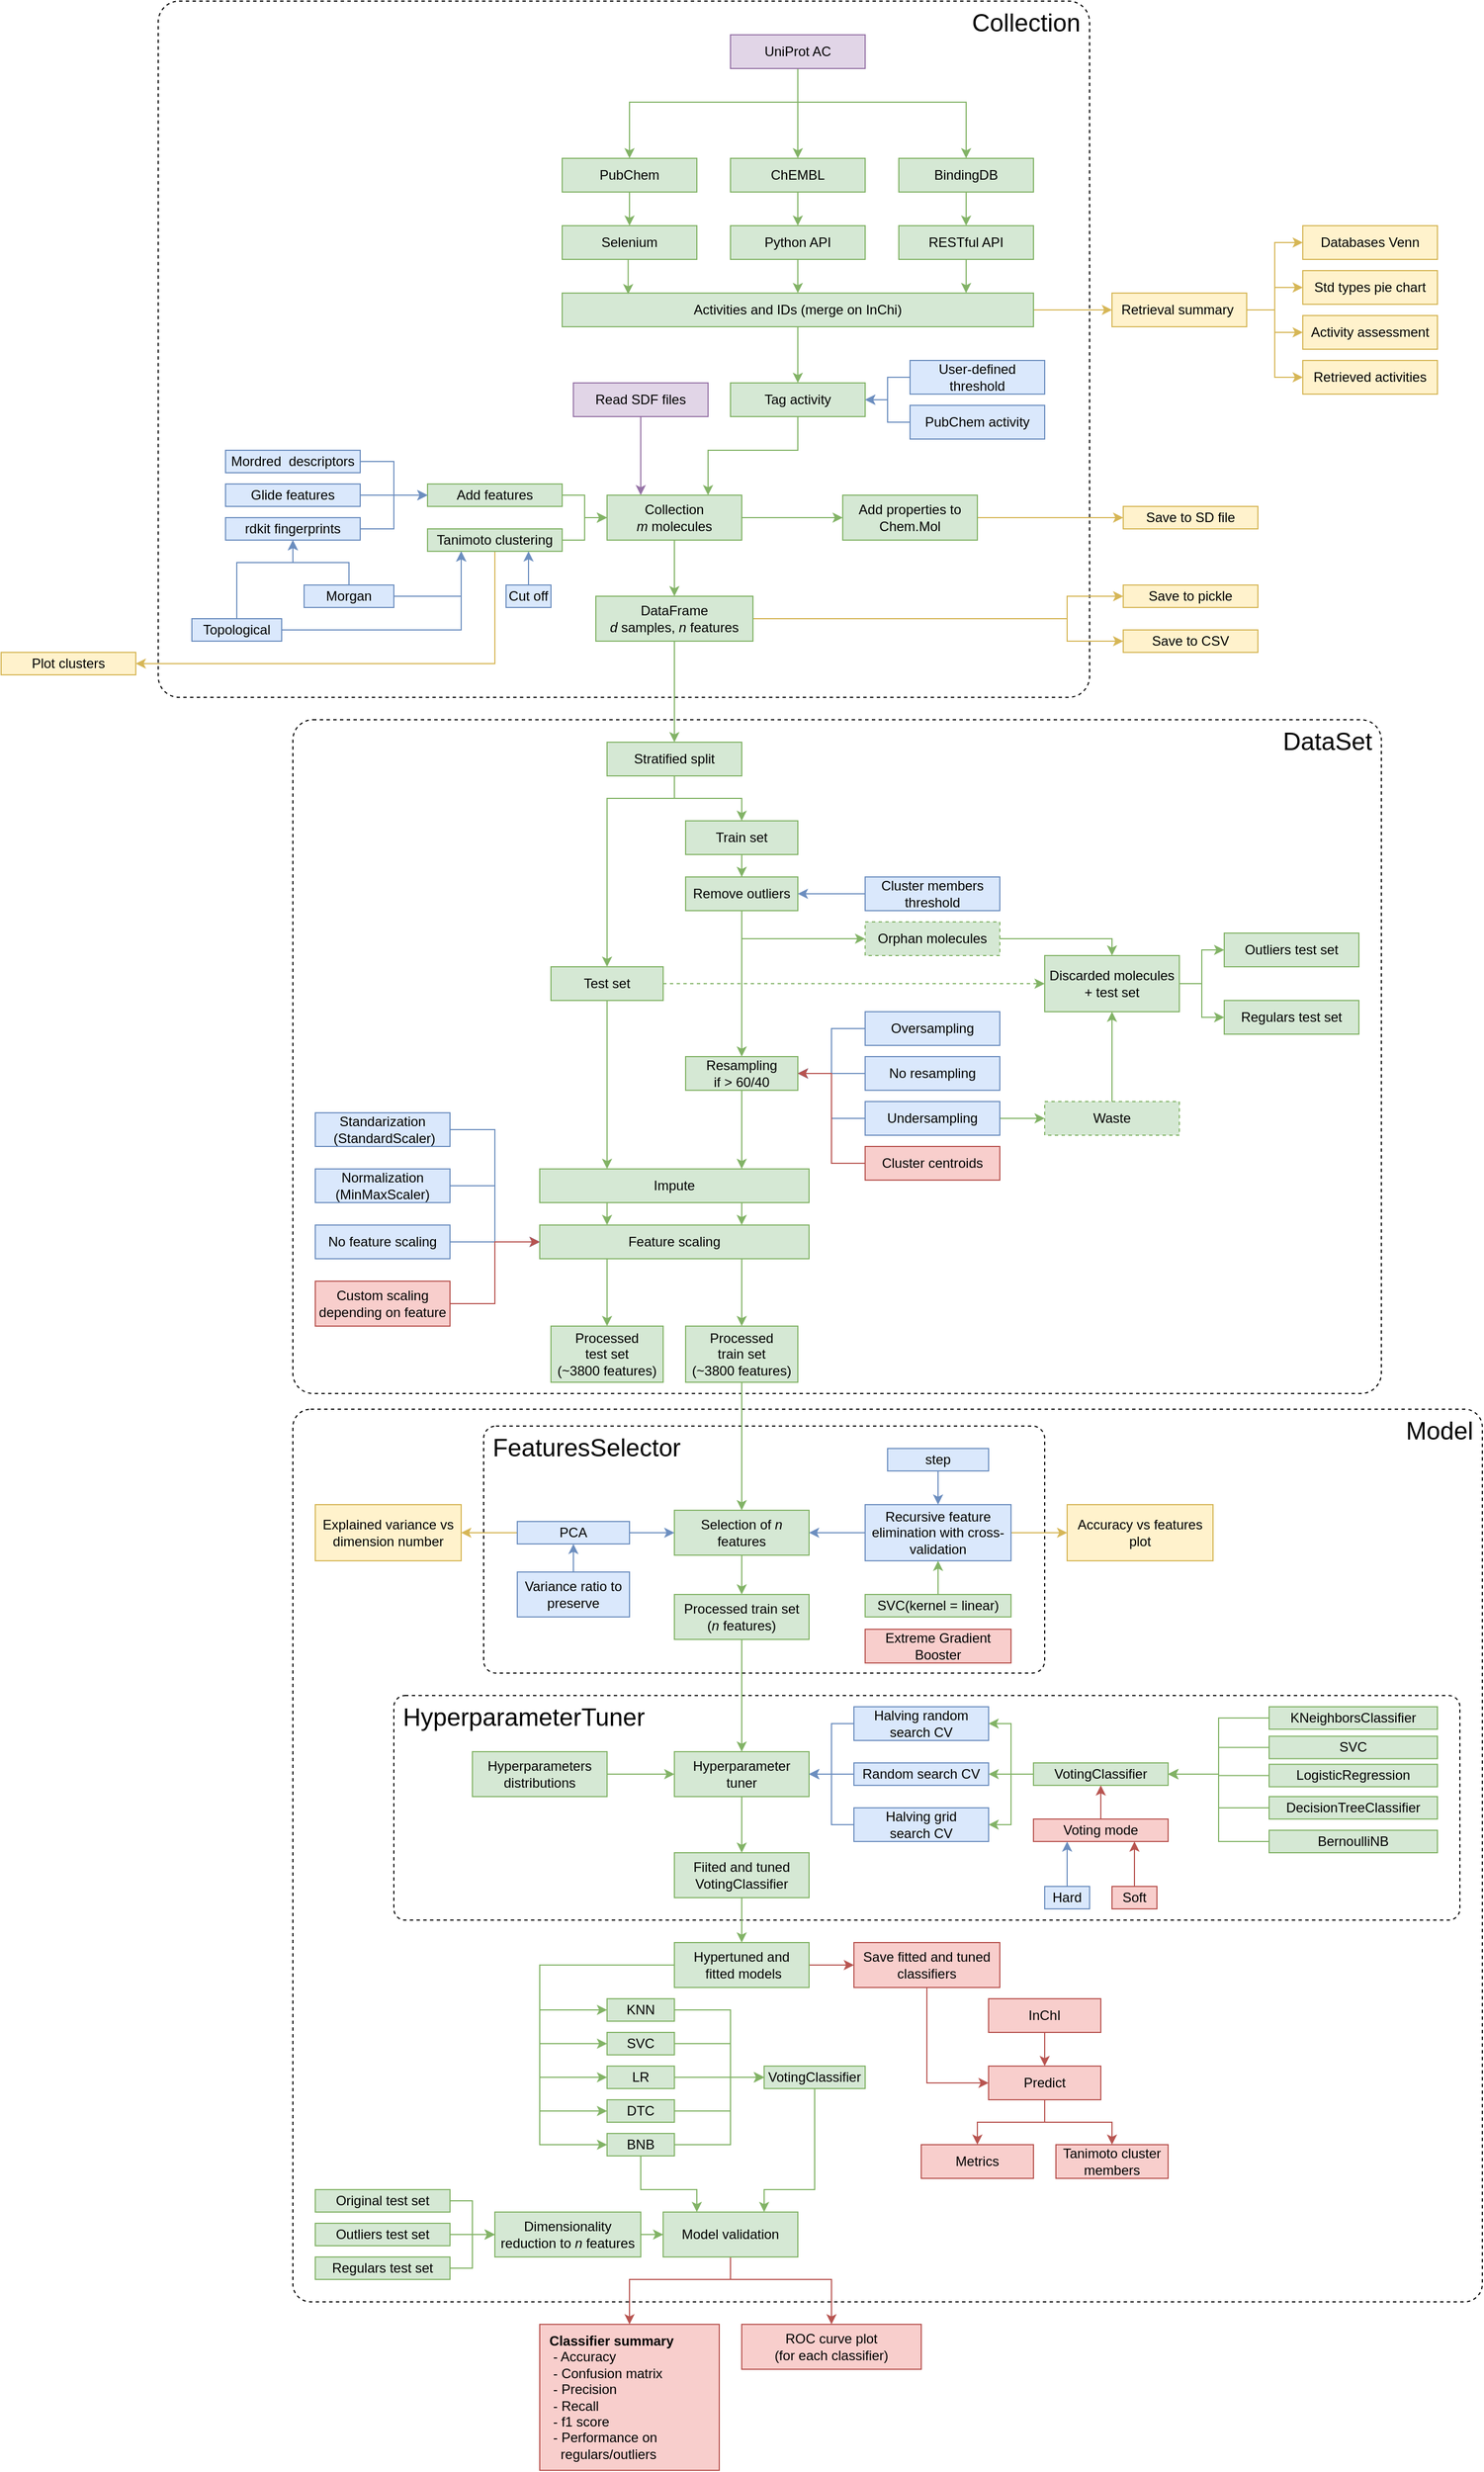 <mxfile version="13.9.9" type="device"><diagram id="m8_6u7QeLfI8MndygkPv" name="Page-1"><mxGraphModel dx="1113" dy="1855" grid="0" gridSize="10" guides="0" tooltips="1" connect="1" arrows="1" fold="1" page="1" pageScale="1" pageWidth="827" pageHeight="1169" background="#FFFFFF" math="0" shadow="0"><root><mxCell id="0"/><mxCell id="1" parent="0"/><mxCell id="b6XTUc18hTH6EnPQHkIZ-227" value="&amp;nbsp;Model&amp;nbsp;" style="rounded=1;whiteSpace=wrap;html=1;align=right;dashed=1;strokeWidth=1;verticalAlign=top;fontSize=22;labelPosition=center;verticalLabelPosition=middle;perimeterSpacing=0;arcSize=2;" parent="1" vertex="1"><mxGeometry x="340" y="144" width="1060" height="795" as="geometry"/></mxCell><mxCell id="b6XTUc18hTH6EnPQHkIZ-226" value="&amp;nbsp;HyperparameterTuner" style="rounded=1;whiteSpace=wrap;html=1;align=left;dashed=1;strokeWidth=1;verticalAlign=top;fontSize=22;labelPosition=center;verticalLabelPosition=middle;perimeterSpacing=0;arcSize=5;" parent="1" vertex="1"><mxGeometry x="430" y="399" width="950" height="200" as="geometry"/></mxCell><mxCell id="b6XTUc18hTH6EnPQHkIZ-202" value="&amp;nbsp;FeaturesSelector&amp;nbsp;" style="rounded=1;whiteSpace=wrap;html=1;align=left;dashed=1;strokeWidth=1;verticalAlign=top;fontSize=22;labelPosition=center;verticalLabelPosition=middle;perimeterSpacing=0;arcSize=5;" parent="1" vertex="1"><mxGeometry x="510" y="159" width="500" height="220" as="geometry"/></mxCell><mxCell id="b6XTUc18hTH6EnPQHkIZ-132" value="&amp;nbsp; DataSet&amp;nbsp;" style="rounded=1;whiteSpace=wrap;html=1;align=right;dashed=1;strokeWidth=1;verticalAlign=top;fontSize=22;labelPosition=center;verticalLabelPosition=middle;perimeterSpacing=0;arcSize=3;" parent="1" vertex="1"><mxGeometry x="340" y="-470" width="970" height="600" as="geometry"/></mxCell><mxCell id="b6XTUc18hTH6EnPQHkIZ-127" value="&amp;nbsp; Collection&amp;nbsp;" style="rounded=1;whiteSpace=wrap;html=1;align=right;dashed=1;strokeWidth=1;verticalAlign=top;fontSize=22;arcSize=3;" parent="1" vertex="1"><mxGeometry x="220" y="-1110" width="830" height="620" as="geometry"/></mxCell><mxCell id="qs9DEwNaYgsP0r2vO9iR-21" style="edgeStyle=orthogonalEdgeStyle;rounded=0;orthogonalLoop=1;jettySize=auto;html=1;entryX=0.25;entryY=0;entryDx=0;entryDy=0;fillColor=#e1d5e7;strokeColor=#9673a6;exitX=0.5;exitY=1;exitDx=0;exitDy=0;" parent="1" source="qs9DEwNaYgsP0r2vO9iR-1" target="qs9DEwNaYgsP0r2vO9iR-4" edge="1"><mxGeometry relative="1" as="geometry"><Array as="points"/></mxGeometry></mxCell><mxCell id="qs9DEwNaYgsP0r2vO9iR-1" value="Read SDF files" style="rounded=0;whiteSpace=wrap;html=1;fillColor=#e1d5e7;strokeColor=#9673a6;" parent="1" vertex="1"><mxGeometry x="590" y="-770" width="120" height="30" as="geometry"/></mxCell><mxCell id="1UUM_xs8rnFxnFTAnAf0-22" style="edgeStyle=orthogonalEdgeStyle;rounded=0;orthogonalLoop=1;jettySize=auto;html=1;entryX=0;entryY=0.5;entryDx=0;entryDy=0;fillColor=#d5e8d4;strokeColor=#82b366;" edge="1" parent="1" source="qs9DEwNaYgsP0r2vO9iR-2" target="qs9DEwNaYgsP0r2vO9iR-4"><mxGeometry relative="1" as="geometry"/></mxCell><mxCell id="qs9DEwNaYgsP0r2vO9iR-2" value="Add features" style="rounded=0;whiteSpace=wrap;html=1;fillColor=#d5e8d4;strokeColor=#82b366;" parent="1" vertex="1"><mxGeometry x="460" y="-680" width="120" height="20" as="geometry"/></mxCell><mxCell id="1UUM_xs8rnFxnFTAnAf0-12" style="edgeStyle=orthogonalEdgeStyle;rounded=0;orthogonalLoop=1;jettySize=auto;html=1;entryX=0;entryY=0.5;entryDx=0;entryDy=0;fillColor=#d5e8d4;strokeColor=#82b366;" edge="1" parent="1" source="qs9DEwNaYgsP0r2vO9iR-4" target="b6XTUc18hTH6EnPQHkIZ-87"><mxGeometry relative="1" as="geometry"/></mxCell><mxCell id="1UUM_xs8rnFxnFTAnAf0-49" style="edgeStyle=orthogonalEdgeStyle;rounded=0;orthogonalLoop=1;jettySize=auto;html=1;fillColor=#d5e8d4;strokeColor=#82b366;" edge="1" parent="1" source="qs9DEwNaYgsP0r2vO9iR-4" target="1UUM_xs8rnFxnFTAnAf0-10"><mxGeometry relative="1" as="geometry"/></mxCell><mxCell id="qs9DEwNaYgsP0r2vO9iR-4" value="Collection&lt;br&gt;&lt;i&gt;m &lt;/i&gt;molecules" style="whiteSpace=wrap;html=1;fillColor=#d5e8d4;strokeColor=#82b366;" parent="1" vertex="1"><mxGeometry x="620" y="-670" width="120" height="40" as="geometry"/></mxCell><mxCell id="xaDDVbZa8eK_7E68Zv7u-12" style="edgeStyle=orthogonalEdgeStyle;rounded=0;orthogonalLoop=1;jettySize=auto;html=1;fillColor=#d5e8d4;strokeColor=#82b366;" parent="1" source="qs9DEwNaYgsP0r2vO9iR-6" target="xaDDVbZa8eK_7E68Zv7u-11" edge="1"><mxGeometry relative="1" as="geometry"><Array as="points"><mxPoint x="680" y="-400"/><mxPoint x="620" y="-400"/></Array></mxGeometry></mxCell><mxCell id="b6XTUc18hTH6EnPQHkIZ-131" style="edgeStyle=orthogonalEdgeStyle;rounded=0;orthogonalLoop=1;jettySize=auto;html=1;fontSize=22;fontColor=#FFD966;fillColor=#d5e8d4;strokeColor=#82b366;" parent="1" source="qs9DEwNaYgsP0r2vO9iR-6" target="xaDDVbZa8eK_7E68Zv7u-14" edge="1"><mxGeometry relative="1" as="geometry"/></mxCell><mxCell id="qs9DEwNaYgsP0r2vO9iR-6" value="Stratified split" style="whiteSpace=wrap;html=1;fillColor=#d5e8d4;strokeColor=#82b366;" parent="1" vertex="1"><mxGeometry x="620" y="-450" width="120" height="30" as="geometry"/></mxCell><mxCell id="1UUM_xs8rnFxnFTAnAf0-30" style="edgeStyle=orthogonalEdgeStyle;rounded=0;orthogonalLoop=1;jettySize=auto;html=1;fillColor=#dae8fc;strokeColor=#6c8ebf;" edge="1" parent="1" source="qs9DEwNaYgsP0r2vO9iR-24" target="qs9DEwNaYgsP0r2vO9iR-2"><mxGeometry relative="1" as="geometry"/></mxCell><mxCell id="qs9DEwNaYgsP0r2vO9iR-24" value="Glide features" style="rounded=0;whiteSpace=wrap;html=1;fillColor=#dae8fc;strokeColor=#6c8ebf;" parent="1" vertex="1"><mxGeometry x="280" y="-680" width="120" height="20" as="geometry"/></mxCell><mxCell id="1UUM_xs8rnFxnFTAnAf0-32" style="edgeStyle=orthogonalEdgeStyle;rounded=0;orthogonalLoop=1;jettySize=auto;html=1;entryX=0;entryY=0.5;entryDx=0;entryDy=0;fillColor=#dae8fc;strokeColor=#6c8ebf;" edge="1" parent="1" source="qs9DEwNaYgsP0r2vO9iR-26" target="qs9DEwNaYgsP0r2vO9iR-2"><mxGeometry relative="1" as="geometry"/></mxCell><mxCell id="qs9DEwNaYgsP0r2vO9iR-26" value="Mordred&amp;nbsp; descriptors" style="rounded=0;whiteSpace=wrap;html=1;fillColor=#dae8fc;strokeColor=#6c8ebf;" parent="1" vertex="1"><mxGeometry x="280" y="-710" width="120" height="20" as="geometry"/></mxCell><mxCell id="b6XTUc18hTH6EnPQHkIZ-16" style="edgeStyle=orthogonalEdgeStyle;rounded=0;orthogonalLoop=1;jettySize=auto;html=1;entryX=0.5;entryY=0;entryDx=0;entryDy=0;fillColor=#d5e8d4;strokeColor=#82b366;exitX=0.5;exitY=1;exitDx=0;exitDy=0;" parent="1" source="b6XTUc18hTH6EnPQHkIZ-154" target="qs9DEwNaYgsP0r2vO9iR-76" edge="1"><mxGeometry relative="1" as="geometry"><mxPoint x="740" y="160" as="sourcePoint"/></mxGeometry></mxCell><mxCell id="b6XTUc18hTH6EnPQHkIZ-24" style="edgeStyle=orthogonalEdgeStyle;rounded=0;orthogonalLoop=1;jettySize=auto;html=1;fillColor=#d5e8d4;strokeColor=#82b366;" parent="1" source="qs9DEwNaYgsP0r2vO9iR-74" target="qs9DEwNaYgsP0r2vO9iR-103" edge="1"><mxGeometry relative="1" as="geometry"/></mxCell><mxCell id="qs9DEwNaYgsP0r2vO9iR-74" value="Hyperparameter&lt;br&gt;tuner" style="whiteSpace=wrap;html=1;fillColor=#d5e8d4;strokeColor=#82b366;" parent="1" vertex="1"><mxGeometry x="680" y="449" width="120" height="40" as="geometry"/></mxCell><mxCell id="b6XTUc18hTH6EnPQHkIZ-204" style="edgeStyle=orthogonalEdgeStyle;rounded=0;orthogonalLoop=1;jettySize=auto;html=1;entryX=0.5;entryY=0;entryDx=0;entryDy=0;fontSize=22;fontColor=#FFD966;fillColor=#d5e8d4;strokeColor=#82b366;" parent="1" source="qs9DEwNaYgsP0r2vO9iR-76" target="b6XTUc18hTH6EnPQHkIZ-203" edge="1"><mxGeometry relative="1" as="geometry"/></mxCell><mxCell id="qs9DEwNaYgsP0r2vO9iR-76" value="Selection of &lt;i&gt;n &lt;/i&gt;features" style="whiteSpace=wrap;html=1;fillColor=#d5e8d4;strokeColor=#82b366;" parent="1" vertex="1"><mxGeometry x="680" y="234" width="120" height="40" as="geometry"/></mxCell><mxCell id="b6XTUc18hTH6EnPQHkIZ-219" style="edgeStyle=orthogonalEdgeStyle;rounded=0;orthogonalLoop=1;jettySize=auto;html=1;entryX=1;entryY=0.5;entryDx=0;entryDy=0;fontSize=22;fontColor=#FFD966;fillColor=#d5e8d4;strokeColor=#82b366;" parent="1" source="qs9DEwNaYgsP0r2vO9iR-79" target="b6XTUc18hTH6EnPQHkIZ-216" edge="1"><mxGeometry relative="1" as="geometry"/></mxCell><mxCell id="b6XTUc18hTH6EnPQHkIZ-221" style="edgeStyle=orthogonalEdgeStyle;rounded=0;orthogonalLoop=1;jettySize=auto;html=1;fontSize=22;fontColor=#FFD966;fillColor=#d5e8d4;strokeColor=#82b366;" parent="1" source="qs9DEwNaYgsP0r2vO9iR-79" target="b6XTUc18hTH6EnPQHkIZ-215" edge="1"><mxGeometry relative="1" as="geometry"/></mxCell><mxCell id="b6XTUc18hTH6EnPQHkIZ-222" style="edgeStyle=orthogonalEdgeStyle;rounded=0;orthogonalLoop=1;jettySize=auto;html=1;entryX=1;entryY=0.5;entryDx=0;entryDy=0;fontSize=22;fontColor=#FFD966;fillColor=#d5e8d4;strokeColor=#82b366;" parent="1" source="qs9DEwNaYgsP0r2vO9iR-79" target="b6XTUc18hTH6EnPQHkIZ-217" edge="1"><mxGeometry relative="1" as="geometry"/></mxCell><mxCell id="qs9DEwNaYgsP0r2vO9iR-79" value="VotingClassifier" style="whiteSpace=wrap;html=1;fillColor=#d5e8d4;strokeColor=#82b366;" parent="1" vertex="1"><mxGeometry x="1000" y="459" width="120" height="20" as="geometry"/></mxCell><mxCell id="qs9DEwNaYgsP0r2vO9iR-92" style="edgeStyle=orthogonalEdgeStyle;rounded=0;orthogonalLoop=1;jettySize=auto;html=1;entryX=1;entryY=0.5;entryDx=0;entryDy=0;strokeColor=#82b366;fillColor=#d5e8d4;" parent="1" source="qs9DEwNaYgsP0r2vO9iR-83" target="qs9DEwNaYgsP0r2vO9iR-79" edge="1"><mxGeometry relative="1" as="geometry"/></mxCell><mxCell id="qs9DEwNaYgsP0r2vO9iR-83" value="KNeighborsClassifier" style="whiteSpace=wrap;html=1;fillColor=#d5e8d4;strokeColor=#82b366;" parent="1" vertex="1"><mxGeometry x="1210" y="409" width="150" height="20" as="geometry"/></mxCell><mxCell id="qs9DEwNaYgsP0r2vO9iR-93" style="edgeStyle=orthogonalEdgeStyle;rounded=0;orthogonalLoop=1;jettySize=auto;html=1;entryX=1;entryY=0.5;entryDx=0;entryDy=0;strokeColor=#82b366;fillColor=#d5e8d4;" parent="1" source="qs9DEwNaYgsP0r2vO9iR-84" target="qs9DEwNaYgsP0r2vO9iR-79" edge="1"><mxGeometry relative="1" as="geometry"/></mxCell><mxCell id="qs9DEwNaYgsP0r2vO9iR-84" value="SVC" style="whiteSpace=wrap;html=1;fillColor=#d5e8d4;strokeColor=#82b366;" parent="1" vertex="1"><mxGeometry x="1210" y="435.25" width="150" height="20" as="geometry"/></mxCell><mxCell id="qs9DEwNaYgsP0r2vO9iR-94" style="edgeStyle=orthogonalEdgeStyle;rounded=0;orthogonalLoop=1;jettySize=auto;html=1;entryX=1;entryY=0.5;entryDx=0;entryDy=0;strokeColor=#82b366;fillColor=#d5e8d4;" parent="1" source="qs9DEwNaYgsP0r2vO9iR-85" target="qs9DEwNaYgsP0r2vO9iR-79" edge="1"><mxGeometry relative="1" as="geometry"/></mxCell><mxCell id="qs9DEwNaYgsP0r2vO9iR-85" value="LogisticRegression" style="whiteSpace=wrap;html=1;fillColor=#d5e8d4;strokeColor=#82b366;" parent="1" vertex="1"><mxGeometry x="1210" y="460.25" width="150" height="20" as="geometry"/></mxCell><mxCell id="qs9DEwNaYgsP0r2vO9iR-95" style="edgeStyle=orthogonalEdgeStyle;rounded=0;orthogonalLoop=1;jettySize=auto;html=1;entryX=1;entryY=0.5;entryDx=0;entryDy=0;strokeColor=#82b366;fillColor=#d5e8d4;" parent="1" source="qs9DEwNaYgsP0r2vO9iR-86" target="qs9DEwNaYgsP0r2vO9iR-79" edge="1"><mxGeometry relative="1" as="geometry"/></mxCell><mxCell id="qs9DEwNaYgsP0r2vO9iR-86" value="DecisionTreeClassifier" style="whiteSpace=wrap;html=1;fillColor=#d5e8d4;strokeColor=#82b366;" parent="1" vertex="1"><mxGeometry x="1210" y="489" width="150" height="20" as="geometry"/></mxCell><mxCell id="qs9DEwNaYgsP0r2vO9iR-97" style="edgeStyle=orthogonalEdgeStyle;rounded=0;orthogonalLoop=1;jettySize=auto;html=1;entryX=1;entryY=0.5;entryDx=0;entryDy=0;strokeColor=#82b366;fillColor=#d5e8d4;" parent="1" source="qs9DEwNaYgsP0r2vO9iR-88" target="qs9DEwNaYgsP0r2vO9iR-79" edge="1"><mxGeometry relative="1" as="geometry"/></mxCell><mxCell id="qs9DEwNaYgsP0r2vO9iR-88" value="BernoulliNB" style="whiteSpace=wrap;html=1;fillColor=#d5e8d4;strokeColor=#82b366;" parent="1" vertex="1"><mxGeometry x="1210" y="519" width="150" height="20" as="geometry"/></mxCell><mxCell id="b6XTUc18hTH6EnPQHkIZ-214" style="edgeStyle=orthogonalEdgeStyle;rounded=0;orthogonalLoop=1;jettySize=auto;html=1;entryX=0;entryY=0.5;entryDx=0;entryDy=0;fontSize=22;fontColor=#FFD966;fillColor=#d5e8d4;strokeColor=#82b366;" parent="1" source="qs9DEwNaYgsP0r2vO9iR-98" target="qs9DEwNaYgsP0r2vO9iR-74" edge="1"><mxGeometry relative="1" as="geometry"/></mxCell><mxCell id="qs9DEwNaYgsP0r2vO9iR-98" value="Hyperparameters distributions" style="whiteSpace=wrap;html=1;fillColor=#d5e8d4;strokeColor=#82b366;" parent="1" vertex="1"><mxGeometry x="500" y="449" width="120" height="40" as="geometry"/></mxCell><mxCell id="b6XTUc18hTH6EnPQHkIZ-235" style="edgeStyle=orthogonalEdgeStyle;rounded=0;orthogonalLoop=1;jettySize=auto;html=1;entryX=0.5;entryY=0;entryDx=0;entryDy=0;fontSize=22;fontColor=#FFD966;fillColor=#d5e8d4;strokeColor=#82b366;" parent="1" source="qs9DEwNaYgsP0r2vO9iR-103" target="b6XTUc18hTH6EnPQHkIZ-234" edge="1"><mxGeometry relative="1" as="geometry"/></mxCell><mxCell id="qs9DEwNaYgsP0r2vO9iR-103" value="Fiited and tuned VotingClassifier" style="whiteSpace=wrap;html=1;fillColor=#d5e8d4;strokeColor=#82b366;" parent="1" vertex="1"><mxGeometry x="680" y="539" width="120" height="40" as="geometry"/></mxCell><mxCell id="qs9DEwNaYgsP0r2vO9iR-114" style="edgeStyle=orthogonalEdgeStyle;rounded=0;orthogonalLoop=1;jettySize=auto;html=1;strokeColor=#6c8ebf;fillColor=#dae8fc;" parent="1" source="qs9DEwNaYgsP0r2vO9iR-113" target="qs9DEwNaYgsP0r2vO9iR-76" edge="1"><mxGeometry relative="1" as="geometry"/></mxCell><mxCell id="b6XTUc18hTH6EnPQHkIZ-95" style="edgeStyle=orthogonalEdgeStyle;rounded=0;orthogonalLoop=1;jettySize=auto;html=1;fillColor=#fff2cc;strokeColor=#d6b656;" parent="1" source="qs9DEwNaYgsP0r2vO9iR-113" target="b6XTUc18hTH6EnPQHkIZ-93" edge="1"><mxGeometry relative="1" as="geometry"/></mxCell><mxCell id="qs9DEwNaYgsP0r2vO9iR-113" value="Recursive feature elimination with cross-validation" style="whiteSpace=wrap;html=1;fillColor=#dae8fc;strokeColor=#6c8ebf;" parent="1" vertex="1"><mxGeometry x="850" y="229" width="130" height="50" as="geometry"/></mxCell><mxCell id="b6XTUc18hTH6EnPQHkIZ-307" style="edgeStyle=orthogonalEdgeStyle;rounded=0;orthogonalLoop=1;jettySize=auto;html=1;entryX=0.5;entryY=0;entryDx=0;entryDy=0;fontSize=22;fontColor=#FFD966;fillColor=#f8cecc;strokeColor=#b85450;" parent="1" source="qs9DEwNaYgsP0r2vO9iR-120" target="qs9DEwNaYgsP0r2vO9iR-127" edge="1"><mxGeometry relative="1" as="geometry"/></mxCell><mxCell id="qs9DEwNaYgsP0r2vO9iR-120" value="InChI" style="whiteSpace=wrap;html=1;fillColor=#f8cecc;strokeColor=#b85450;" parent="1" vertex="1"><mxGeometry x="960" y="669" width="100" height="30" as="geometry"/></mxCell><mxCell id="b6XTUc18hTH6EnPQHkIZ-104" style="edgeStyle=orthogonalEdgeStyle;rounded=0;orthogonalLoop=1;jettySize=auto;html=1;entryX=0.5;entryY=0;entryDx=0;entryDy=0;fillColor=#f8cecc;strokeColor=#b85450;" parent="1" source="qs9DEwNaYgsP0r2vO9iR-127" target="qs9DEwNaYgsP0r2vO9iR-138" edge="1"><mxGeometry relative="1" as="geometry"/></mxCell><mxCell id="b6XTUc18hTH6EnPQHkIZ-105" style="edgeStyle=orthogonalEdgeStyle;rounded=0;orthogonalLoop=1;jettySize=auto;html=1;fillColor=#f8cecc;strokeColor=#b85450;" parent="1" source="qs9DEwNaYgsP0r2vO9iR-127" target="qs9DEwNaYgsP0r2vO9iR-131" edge="1"><mxGeometry relative="1" as="geometry"/></mxCell><mxCell id="qs9DEwNaYgsP0r2vO9iR-127" value="Predict" style="whiteSpace=wrap;html=1;fillColor=#f8cecc;strokeColor=#b85450;" parent="1" vertex="1"><mxGeometry x="960" y="729" width="100" height="30" as="geometry"/></mxCell><mxCell id="qs9DEwNaYgsP0r2vO9iR-131" value="Tanimoto cluster members" style="whiteSpace=wrap;html=1;fillColor=#f8cecc;strokeColor=#b85450;" parent="1" vertex="1"><mxGeometry x="1020" y="799" width="100" height="30" as="geometry"/></mxCell><mxCell id="qs9DEwNaYgsP0r2vO9iR-138" value="Metrics" style="whiteSpace=wrap;html=1;fillColor=#f8cecc;strokeColor=#b85450;" parent="1" vertex="1"><mxGeometry x="900" y="799" width="100" height="30" as="geometry"/></mxCell><mxCell id="b6XTUc18hTH6EnPQHkIZ-194" style="edgeStyle=orthogonalEdgeStyle;rounded=0;orthogonalLoop=1;jettySize=auto;html=1;entryX=1;entryY=0.5;entryDx=0;entryDy=0;fontSize=22;fontColor=#FFD966;fillColor=#dae8fc;strokeColor=#6c8ebf;" parent="1" source="xaDDVbZa8eK_7E68Zv7u-4" target="b6XTUc18hTH6EnPQHkIZ-184" edge="1"><mxGeometry relative="1" as="geometry"/></mxCell><mxCell id="xaDDVbZa8eK_7E68Zv7u-4" value="Oversampling" style="whiteSpace=wrap;html=1;fillColor=#dae8fc;strokeColor=#6c8ebf;" parent="1" vertex="1"><mxGeometry x="850" y="-210" width="120" height="30" as="geometry"/></mxCell><mxCell id="b6XTUc18hTH6EnPQHkIZ-196" style="edgeStyle=orthogonalEdgeStyle;rounded=0;orthogonalLoop=1;jettySize=auto;html=1;entryX=1;entryY=0.5;entryDx=0;entryDy=0;fontSize=22;fontColor=#FFD966;fillColor=#dae8fc;strokeColor=#6c8ebf;" parent="1" source="xaDDVbZa8eK_7E68Zv7u-6" target="b6XTUc18hTH6EnPQHkIZ-184" edge="1"><mxGeometry relative="1" as="geometry"/></mxCell><mxCell id="1bJlfSP23RgxCiAEy20j-18" style="edgeStyle=orthogonalEdgeStyle;rounded=0;orthogonalLoop=1;jettySize=auto;html=1;fillColor=#d5e8d4;strokeColor=#82b366;" parent="1" source="xaDDVbZa8eK_7E68Zv7u-6" target="1bJlfSP23RgxCiAEy20j-17" edge="1"><mxGeometry relative="1" as="geometry"/></mxCell><mxCell id="xaDDVbZa8eK_7E68Zv7u-6" value="Undersampling" style="whiteSpace=wrap;html=1;fillColor=#dae8fc;strokeColor=#6c8ebf;" parent="1" vertex="1"><mxGeometry x="850" y="-130" width="120" height="30" as="geometry"/></mxCell><mxCell id="b6XTUc18hTH6EnPQHkIZ-195" style="edgeStyle=orthogonalEdgeStyle;rounded=0;orthogonalLoop=1;jettySize=auto;html=1;fontSize=22;fontColor=#FFD966;fillColor=#dae8fc;strokeColor=#6c8ebf;" parent="1" source="xaDDVbZa8eK_7E68Zv7u-9" target="b6XTUc18hTH6EnPQHkIZ-184" edge="1"><mxGeometry relative="1" as="geometry"/></mxCell><mxCell id="xaDDVbZa8eK_7E68Zv7u-9" value="No resampling" style="whiteSpace=wrap;html=1;fillColor=#dae8fc;strokeColor=#6c8ebf;" parent="1" vertex="1"><mxGeometry x="850" y="-170" width="120" height="30" as="geometry"/></mxCell><mxCell id="b6XTUc18hTH6EnPQHkIZ-179" style="edgeStyle=orthogonalEdgeStyle;rounded=0;orthogonalLoop=1;jettySize=auto;html=1;entryX=0.25;entryY=0;entryDx=0;entryDy=0;fontSize=22;fontColor=#FFD966;fillColor=#d5e8d4;strokeColor=#82b366;" parent="1" source="xaDDVbZa8eK_7E68Zv7u-11" target="b6XTUc18hTH6EnPQHkIZ-135" edge="1"><mxGeometry relative="1" as="geometry"/></mxCell><mxCell id="1bJlfSP23RgxCiAEy20j-12" style="edgeStyle=orthogonalEdgeStyle;rounded=0;orthogonalLoop=1;jettySize=auto;html=1;dashed=1;fillColor=#d5e8d4;strokeColor=#82b366;" parent="1" source="xaDDVbZa8eK_7E68Zv7u-11" target="b6XTUc18hTH6EnPQHkIZ-325" edge="1"><mxGeometry relative="1" as="geometry"/></mxCell><mxCell id="xaDDVbZa8eK_7E68Zv7u-11" value="Test set&lt;br&gt;" style="whiteSpace=wrap;html=1;fillColor=#d5e8d4;strokeColor=#82b366;" parent="1" vertex="1"><mxGeometry x="570" y="-250" width="100" height="30" as="geometry"/></mxCell><mxCell id="b6XTUc18hTH6EnPQHkIZ-180" style="edgeStyle=orthogonalEdgeStyle;rounded=0;orthogonalLoop=1;jettySize=auto;html=1;fontSize=22;fontColor=#FFD966;fillColor=#d5e8d4;strokeColor=#82b366;" parent="1" source="xaDDVbZa8eK_7E68Zv7u-14" target="b6XTUc18hTH6EnPQHkIZ-172" edge="1"><mxGeometry relative="1" as="geometry"/></mxCell><mxCell id="xaDDVbZa8eK_7E68Zv7u-14" value="Train set" style="whiteSpace=wrap;html=1;fillColor=#d5e8d4;strokeColor=#82b366;" parent="1" vertex="1"><mxGeometry x="690" y="-380" width="100" height="30" as="geometry"/></mxCell><mxCell id="b6XTUc18hTH6EnPQHkIZ-2" style="edgeStyle=orthogonalEdgeStyle;rounded=0;orthogonalLoop=1;jettySize=auto;html=1;fillColor=#dae8fc;strokeColor=#6c8ebf;" parent="1" source="b6XTUc18hTH6EnPQHkIZ-1" target="qs9DEwNaYgsP0r2vO9iR-76" edge="1"><mxGeometry relative="1" as="geometry"/></mxCell><mxCell id="1bJlfSP23RgxCiAEy20j-33" style="edgeStyle=orthogonalEdgeStyle;rounded=0;orthogonalLoop=1;jettySize=auto;html=1;fillColor=#fff2cc;strokeColor=#d6b656;" parent="1" source="b6XTUc18hTH6EnPQHkIZ-1" target="1bJlfSP23RgxCiAEy20j-32" edge="1"><mxGeometry relative="1" as="geometry"/></mxCell><mxCell id="b6XTUc18hTH6EnPQHkIZ-1" value="PCA" style="whiteSpace=wrap;html=1;fillColor=#dae8fc;strokeColor=#6c8ebf;" parent="1" vertex="1"><mxGeometry x="540" y="244" width="100" height="20" as="geometry"/></mxCell><mxCell id="b6XTUc18hTH6EnPQHkIZ-198" style="edgeStyle=orthogonalEdgeStyle;rounded=0;orthogonalLoop=1;jettySize=auto;html=1;entryX=0.5;entryY=1;entryDx=0;entryDy=0;fontSize=22;fontColor=#FFD966;fillColor=#d5e8d4;strokeColor=#82b366;" parent="1" source="b6XTUc18hTH6EnPQHkIZ-14" target="qs9DEwNaYgsP0r2vO9iR-113" edge="1"><mxGeometry relative="1" as="geometry"/></mxCell><mxCell id="b6XTUc18hTH6EnPQHkIZ-14" value="SVC(kernel = linear)" style="whiteSpace=wrap;html=1;fillColor=#d5e8d4;strokeColor=#82b366;" parent="1" vertex="1"><mxGeometry x="850" y="309" width="130" height="20" as="geometry"/></mxCell><mxCell id="b6XTUc18hTH6EnPQHkIZ-79" style="edgeStyle=orthogonalEdgeStyle;rounded=0;orthogonalLoop=1;jettySize=auto;html=1;entryX=0.5;entryY=0;entryDx=0;entryDy=0;fillColor=#d5e8d4;strokeColor=#82b366;" parent="1" source="b6XTUc18hTH6EnPQHkIZ-56" target="b6XTUc18hTH6EnPQHkIZ-75" edge="1"><mxGeometry relative="1" as="geometry"/></mxCell><mxCell id="b6XTUc18hTH6EnPQHkIZ-56" value="PubChem" style="whiteSpace=wrap;html=1;fillColor=#d5e8d4;strokeColor=#82b366;" parent="1" vertex="1"><mxGeometry x="580" y="-970" width="120" height="30" as="geometry"/></mxCell><mxCell id="b6XTUc18hTH6EnPQHkIZ-80" style="edgeStyle=orthogonalEdgeStyle;rounded=0;orthogonalLoop=1;jettySize=auto;html=1;fillColor=#d5e8d4;strokeColor=#82b366;" parent="1" source="b6XTUc18hTH6EnPQHkIZ-57" target="b6XTUc18hTH6EnPQHkIZ-77" edge="1"><mxGeometry relative="1" as="geometry"/></mxCell><mxCell id="b6XTUc18hTH6EnPQHkIZ-57" value="ChEMBL" style="whiteSpace=wrap;html=1;fillColor=#d5e8d4;strokeColor=#82b366;" parent="1" vertex="1"><mxGeometry x="730" y="-970" width="120" height="30" as="geometry"/></mxCell><mxCell id="b6XTUc18hTH6EnPQHkIZ-81" style="edgeStyle=orthogonalEdgeStyle;rounded=0;orthogonalLoop=1;jettySize=auto;html=1;entryX=0.5;entryY=0;entryDx=0;entryDy=0;fillColor=#d5e8d4;strokeColor=#82b366;" parent="1" source="b6XTUc18hTH6EnPQHkIZ-58" target="b6XTUc18hTH6EnPQHkIZ-78" edge="1"><mxGeometry relative="1" as="geometry"/></mxCell><mxCell id="b6XTUc18hTH6EnPQHkIZ-58" value="BindingDB" style="whiteSpace=wrap;html=1;fillColor=#d5e8d4;strokeColor=#82b366;" parent="1" vertex="1"><mxGeometry x="880" y="-970" width="120" height="30" as="geometry"/></mxCell><mxCell id="b6XTUc18hTH6EnPQHkIZ-60" style="edgeStyle=orthogonalEdgeStyle;rounded=0;orthogonalLoop=1;jettySize=auto;html=1;entryX=0.5;entryY=0;entryDx=0;entryDy=0;fillColor=#d5e8d4;strokeColor=#82b366;" parent="1" source="b6XTUc18hTH6EnPQHkIZ-59" target="b6XTUc18hTH6EnPQHkIZ-57" edge="1"><mxGeometry relative="1" as="geometry"/></mxCell><mxCell id="b6XTUc18hTH6EnPQHkIZ-61" style="edgeStyle=orthogonalEdgeStyle;rounded=0;orthogonalLoop=1;jettySize=auto;html=1;fillColor=#d5e8d4;strokeColor=#82b366;" parent="1" source="b6XTUc18hTH6EnPQHkIZ-59" target="b6XTUc18hTH6EnPQHkIZ-58" edge="1"><mxGeometry relative="1" as="geometry"><Array as="points"><mxPoint x="790" y="-1020"/><mxPoint x="940" y="-1020"/></Array></mxGeometry></mxCell><mxCell id="b6XTUc18hTH6EnPQHkIZ-62" style="edgeStyle=orthogonalEdgeStyle;rounded=0;orthogonalLoop=1;jettySize=auto;html=1;fillColor=#d5e8d4;strokeColor=#82b366;" parent="1" source="b6XTUc18hTH6EnPQHkIZ-59" target="b6XTUc18hTH6EnPQHkIZ-56" edge="1"><mxGeometry relative="1" as="geometry"><Array as="points"><mxPoint x="790" y="-1020"/><mxPoint x="640" y="-1020"/></Array></mxGeometry></mxCell><mxCell id="b6XTUc18hTH6EnPQHkIZ-59" value="UniProt AC" style="whiteSpace=wrap;html=1;fillColor=#e1d5e7;strokeColor=#9673a6;" parent="1" vertex="1"><mxGeometry x="730" y="-1080" width="120" height="30" as="geometry"/></mxCell><mxCell id="b6XTUc18hTH6EnPQHkIZ-71" style="edgeStyle=orthogonalEdgeStyle;rounded=0;orthogonalLoop=1;jettySize=auto;html=1;entryX=0.5;entryY=0;entryDx=0;entryDy=0;fillColor=#d5e8d4;strokeColor=#82b366;" parent="1" source="b6XTUc18hTH6EnPQHkIZ-63" target="b6XTUc18hTH6EnPQHkIZ-67" edge="1"><mxGeometry relative="1" as="geometry"/></mxCell><mxCell id="b6XTUc18hTH6EnPQHkIZ-107" style="edgeStyle=orthogonalEdgeStyle;rounded=0;orthogonalLoop=1;jettySize=auto;html=1;fillColor=#fff2cc;strokeColor=#d6b656;" parent="1" source="b6XTUc18hTH6EnPQHkIZ-63" target="b6XTUc18hTH6EnPQHkIZ-106" edge="1"><mxGeometry relative="1" as="geometry"/></mxCell><mxCell id="b6XTUc18hTH6EnPQHkIZ-63" value="Activities and IDs (merge on InChi)" style="whiteSpace=wrap;html=1;fillColor=#d5e8d4;strokeColor=#82b366;" parent="1" vertex="1"><mxGeometry x="580" y="-850" width="420" height="30" as="geometry"/></mxCell><mxCell id="1UUM_xs8rnFxnFTAnAf0-11" style="edgeStyle=orthogonalEdgeStyle;rounded=0;orthogonalLoop=1;jettySize=auto;html=1;fillColor=#d5e8d4;strokeColor=#82b366;entryX=0.75;entryY=0;entryDx=0;entryDy=0;" edge="1" parent="1" source="b6XTUc18hTH6EnPQHkIZ-67" target="qs9DEwNaYgsP0r2vO9iR-4"><mxGeometry relative="1" as="geometry"><mxPoint x="710" y="-670" as="targetPoint"/><Array as="points"><mxPoint x="790" y="-710"/><mxPoint x="710" y="-710"/></Array></mxGeometry></mxCell><mxCell id="b6XTUc18hTH6EnPQHkIZ-67" value="Tag activity" style="whiteSpace=wrap;html=1;fillColor=#d5e8d4;strokeColor=#82b366;" parent="1" vertex="1"><mxGeometry x="730" y="-770" width="120" height="30" as="geometry"/></mxCell><mxCell id="b6XTUc18hTH6EnPQHkIZ-70" style="edgeStyle=orthogonalEdgeStyle;rounded=0;orthogonalLoop=1;jettySize=auto;html=1;fillColor=#dae8fc;strokeColor=#6c8ebf;" parent="1" source="b6XTUc18hTH6EnPQHkIZ-69" target="b6XTUc18hTH6EnPQHkIZ-67" edge="1"><mxGeometry relative="1" as="geometry"/></mxCell><mxCell id="b6XTUc18hTH6EnPQHkIZ-69" value="User-defined&lt;br&gt;threshold" style="whiteSpace=wrap;html=1;fillColor=#dae8fc;strokeColor=#6c8ebf;" parent="1" vertex="1"><mxGeometry x="890" y="-790" width="120" height="30" as="geometry"/></mxCell><mxCell id="b6XTUc18hTH6EnPQHkIZ-83" style="edgeStyle=orthogonalEdgeStyle;rounded=0;orthogonalLoop=1;jettySize=auto;html=1;entryX=0.14;entryY=0.033;entryDx=0;entryDy=0;entryPerimeter=0;fillColor=#d5e8d4;strokeColor=#82b366;" parent="1" source="b6XTUc18hTH6EnPQHkIZ-75" target="b6XTUc18hTH6EnPQHkIZ-63" edge="1"><mxGeometry relative="1" as="geometry"><Array as="points"><mxPoint x="639" y="-860"/></Array></mxGeometry></mxCell><mxCell id="b6XTUc18hTH6EnPQHkIZ-75" value="Selenium" style="whiteSpace=wrap;html=1;fillColor=#d5e8d4;strokeColor=#82b366;" parent="1" vertex="1"><mxGeometry x="580" y="-910" width="120" height="30" as="geometry"/></mxCell><mxCell id="b6XTUc18hTH6EnPQHkIZ-84" style="edgeStyle=orthogonalEdgeStyle;rounded=0;orthogonalLoop=1;jettySize=auto;html=1;entryX=0.5;entryY=0;entryDx=0;entryDy=0;fillColor=#d5e8d4;strokeColor=#82b366;" parent="1" source="b6XTUc18hTH6EnPQHkIZ-77" target="b6XTUc18hTH6EnPQHkIZ-63" edge="1"><mxGeometry relative="1" as="geometry"/></mxCell><mxCell id="b6XTUc18hTH6EnPQHkIZ-77" value="Python API" style="whiteSpace=wrap;html=1;fillColor=#d5e8d4;strokeColor=#82b366;" parent="1" vertex="1"><mxGeometry x="730" y="-910" width="120" height="30" as="geometry"/></mxCell><mxCell id="b6XTUc18hTH6EnPQHkIZ-85" style="edgeStyle=orthogonalEdgeStyle;rounded=0;orthogonalLoop=1;jettySize=auto;html=1;entryX=0.857;entryY=0;entryDx=0;entryDy=0;entryPerimeter=0;fillColor=#d5e8d4;strokeColor=#82b366;" parent="1" source="b6XTUc18hTH6EnPQHkIZ-78" target="b6XTUc18hTH6EnPQHkIZ-63" edge="1"><mxGeometry relative="1" as="geometry"/></mxCell><mxCell id="b6XTUc18hTH6EnPQHkIZ-78" value="RESTful API" style="whiteSpace=wrap;html=1;fillColor=#d5e8d4;strokeColor=#82b366;" parent="1" vertex="1"><mxGeometry x="880" y="-910" width="120" height="30" as="geometry"/></mxCell><mxCell id="b6XTUc18hTH6EnPQHkIZ-90" style="edgeStyle=orthogonalEdgeStyle;rounded=0;orthogonalLoop=1;jettySize=auto;html=1;entryX=0;entryY=0.5;entryDx=0;entryDy=0;fillColor=#fff2cc;strokeColor=#d6b656;" parent="1" source="b6XTUc18hTH6EnPQHkIZ-87" target="b6XTUc18hTH6EnPQHkIZ-89" edge="1"><mxGeometry relative="1" as="geometry"/></mxCell><mxCell id="b6XTUc18hTH6EnPQHkIZ-87" value="Add properties to Chem.Mol" style="whiteSpace=wrap;html=1;fillColor=#d5e8d4;strokeColor=#82b366;" parent="1" vertex="1"><mxGeometry x="830" y="-670" width="120" height="40" as="geometry"/></mxCell><mxCell id="b6XTUc18hTH6EnPQHkIZ-89" value="Save to SD file" style="whiteSpace=wrap;html=1;fillColor=#fff2cc;strokeColor=#d6b656;" parent="1" vertex="1"><mxGeometry x="1080" y="-660" width="120" height="20" as="geometry"/></mxCell><mxCell id="b6XTUc18hTH6EnPQHkIZ-93" value="Accuracy vs features&lt;br&gt;plot" style="whiteSpace=wrap;html=1;fillColor=#fff2cc;strokeColor=#d6b656;" parent="1" vertex="1"><mxGeometry x="1030" y="229" width="130" height="50" as="geometry"/></mxCell><mxCell id="b6XTUc18hTH6EnPQHkIZ-96" value="&lt;div&gt;&lt;span&gt;&lt;b&gt;&amp;nbsp; Classifier summary&lt;/b&gt;&lt;/span&gt;&lt;/div&gt;&amp;nbsp; &amp;nbsp;- Accuracy&lt;br&gt;&amp;nbsp; &amp;nbsp;- Confusion matrix&lt;br&gt;&amp;nbsp; &amp;nbsp;- Precision&lt;br&gt;&amp;nbsp; &amp;nbsp;- Recall&lt;br&gt;&amp;nbsp; &amp;nbsp;- f1 score&lt;br&gt;&amp;nbsp; &amp;nbsp;- Performance on &lt;br&gt;&amp;nbsp; &amp;nbsp; &amp;nbsp;regulars/outliers" style="html=1;fillColor=#f8cecc;strokeColor=#b85450;align=left;" parent="1" vertex="1"><mxGeometry x="560" y="959" width="160" height="130" as="geometry"/></mxCell><mxCell id="b6XTUc18hTH6EnPQHkIZ-98" value="ROC curve plot&lt;br&gt;(for each classifier)" style="whiteSpace=wrap;html=1;fillColor=#f8cecc;strokeColor=#b85450;" parent="1" vertex="1"><mxGeometry x="740" y="959" width="160" height="40" as="geometry"/></mxCell><mxCell id="b6XTUc18hTH6EnPQHkIZ-115" style="edgeStyle=orthogonalEdgeStyle;rounded=0;orthogonalLoop=1;jettySize=auto;html=1;entryX=0;entryY=0.5;entryDx=0;entryDy=0;fillColor=#fff2cc;strokeColor=#d6b656;" parent="1" source="b6XTUc18hTH6EnPQHkIZ-106" target="b6XTUc18hTH6EnPQHkIZ-112" edge="1"><mxGeometry relative="1" as="geometry"/></mxCell><mxCell id="b6XTUc18hTH6EnPQHkIZ-116" style="edgeStyle=orthogonalEdgeStyle;rounded=0;orthogonalLoop=1;jettySize=auto;html=1;entryX=0;entryY=0.5;entryDx=0;entryDy=0;fillColor=#fff2cc;strokeColor=#d6b656;" parent="1" source="b6XTUc18hTH6EnPQHkIZ-106" target="b6XTUc18hTH6EnPQHkIZ-113" edge="1"><mxGeometry relative="1" as="geometry"/></mxCell><mxCell id="b6XTUc18hTH6EnPQHkIZ-117" style="edgeStyle=orthogonalEdgeStyle;rounded=0;orthogonalLoop=1;jettySize=auto;html=1;entryX=0;entryY=0.5;entryDx=0;entryDy=0;fillColor=#fff2cc;strokeColor=#d6b656;" parent="1" source="b6XTUc18hTH6EnPQHkIZ-106" target="b6XTUc18hTH6EnPQHkIZ-114" edge="1"><mxGeometry relative="1" as="geometry"/></mxCell><mxCell id="1UUM_xs8rnFxnFTAnAf0-2" style="edgeStyle=orthogonalEdgeStyle;rounded=0;orthogonalLoop=1;jettySize=auto;html=1;entryX=0;entryY=0.5;entryDx=0;entryDy=0;fillColor=#fff2cc;strokeColor=#d6b656;" edge="1" parent="1" source="b6XTUc18hTH6EnPQHkIZ-106" target="1UUM_xs8rnFxnFTAnAf0-1"><mxGeometry relative="1" as="geometry"/></mxCell><mxCell id="b6XTUc18hTH6EnPQHkIZ-106" value="Retrieval summary&amp;nbsp;" style="whiteSpace=wrap;html=1;align=center;fillColor=#fff2cc;strokeColor=#d6b656;" parent="1" vertex="1"><mxGeometry x="1070" y="-850" width="120" height="30" as="geometry"/></mxCell><mxCell id="b6XTUc18hTH6EnPQHkIZ-112" value="Databases Venn" style="whiteSpace=wrap;html=1;align=center;fillColor=#fff2cc;strokeColor=#d6b656;" parent="1" vertex="1"><mxGeometry x="1240" y="-910" width="120" height="30" as="geometry"/></mxCell><mxCell id="b6XTUc18hTH6EnPQHkIZ-113" value="Std types pie chart" style="whiteSpace=wrap;html=1;align=center;fillColor=#fff2cc;strokeColor=#d6b656;" parent="1" vertex="1"><mxGeometry x="1240" y="-870" width="120" height="30" as="geometry"/></mxCell><mxCell id="b6XTUc18hTH6EnPQHkIZ-114" value="Activity assessment" style="whiteSpace=wrap;html=1;align=center;fillColor=#fff2cc;strokeColor=#d6b656;" parent="1" vertex="1"><mxGeometry x="1240" y="-830" width="120" height="30" as="geometry"/></mxCell><mxCell id="b6XTUc18hTH6EnPQHkIZ-121" style="edgeStyle=orthogonalEdgeStyle;rounded=0;orthogonalLoop=1;jettySize=auto;html=1;entryX=1;entryY=0.5;entryDx=0;entryDy=0;fillColor=#dae8fc;strokeColor=#6c8ebf;" parent="1" source="b6XTUc18hTH6EnPQHkIZ-120" target="b6XTUc18hTH6EnPQHkIZ-67" edge="1"><mxGeometry relative="1" as="geometry"/></mxCell><mxCell id="b6XTUc18hTH6EnPQHkIZ-120" value="PubChem activity" style="whiteSpace=wrap;html=1;fillColor=#dae8fc;strokeColor=#6c8ebf;" parent="1" vertex="1"><mxGeometry x="890" y="-750" width="120" height="30" as="geometry"/></mxCell><mxCell id="b6XTUc18hTH6EnPQHkIZ-152" style="edgeStyle=orthogonalEdgeStyle;rounded=0;orthogonalLoop=1;jettySize=auto;html=1;exitX=0.25;exitY=1;exitDx=0;exitDy=0;entryX=0.25;entryY=0;entryDx=0;entryDy=0;fontSize=22;fontColor=#FFD966;fillColor=#d5e8d4;strokeColor=#82b366;" parent="1" source="b6XTUc18hTH6EnPQHkIZ-135" target="b6XTUc18hTH6EnPQHkIZ-136" edge="1"><mxGeometry relative="1" as="geometry"/></mxCell><mxCell id="b6XTUc18hTH6EnPQHkIZ-153" style="edgeStyle=orthogonalEdgeStyle;rounded=0;orthogonalLoop=1;jettySize=auto;html=1;exitX=0.75;exitY=1;exitDx=0;exitDy=0;entryX=0.75;entryY=0;entryDx=0;entryDy=0;fontSize=22;fontColor=#FFD966;fillColor=#d5e8d4;strokeColor=#82b366;" parent="1" source="b6XTUc18hTH6EnPQHkIZ-135" target="b6XTUc18hTH6EnPQHkIZ-136" edge="1"><mxGeometry relative="1" as="geometry"/></mxCell><mxCell id="b6XTUc18hTH6EnPQHkIZ-135" value="Impute" style="whiteSpace=wrap;html=1;fillColor=#d5e8d4;strokeColor=#82b366;" parent="1" vertex="1"><mxGeometry x="560" y="-70" width="240" height="30" as="geometry"/></mxCell><mxCell id="b6XTUc18hTH6EnPQHkIZ-157" style="edgeStyle=orthogonalEdgeStyle;rounded=0;orthogonalLoop=1;jettySize=auto;html=1;exitX=0.25;exitY=1;exitDx=0;exitDy=0;fontSize=22;fontColor=#FFD966;fillColor=#d5e8d4;strokeColor=#82b366;" parent="1" source="b6XTUc18hTH6EnPQHkIZ-136" target="b6XTUc18hTH6EnPQHkIZ-155" edge="1"><mxGeometry relative="1" as="geometry"/></mxCell><mxCell id="b6XTUc18hTH6EnPQHkIZ-158" style="edgeStyle=orthogonalEdgeStyle;rounded=0;orthogonalLoop=1;jettySize=auto;html=1;exitX=0.75;exitY=1;exitDx=0;exitDy=0;fontSize=22;fontColor=#FFD966;fillColor=#d5e8d4;strokeColor=#82b366;" parent="1" source="b6XTUc18hTH6EnPQHkIZ-136" target="b6XTUc18hTH6EnPQHkIZ-154" edge="1"><mxGeometry relative="1" as="geometry"/></mxCell><mxCell id="b6XTUc18hTH6EnPQHkIZ-136" value="Feature scaling" style="whiteSpace=wrap;html=1;fillColor=#d5e8d4;strokeColor=#82b366;" parent="1" vertex="1"><mxGeometry x="560" y="-20" width="240" height="30" as="geometry"/></mxCell><mxCell id="b6XTUc18hTH6EnPQHkIZ-174" style="edgeStyle=orthogonalEdgeStyle;rounded=0;orthogonalLoop=1;jettySize=auto;html=1;entryX=0;entryY=0.5;entryDx=0;entryDy=0;fontSize=22;fontColor=#FFD966;fillColor=#dae8fc;strokeColor=#6c8ebf;" parent="1" source="b6XTUc18hTH6EnPQHkIZ-137" target="b6XTUc18hTH6EnPQHkIZ-136" edge="1"><mxGeometry relative="1" as="geometry"/></mxCell><mxCell id="b6XTUc18hTH6EnPQHkIZ-137" value="Standarization&lt;br&gt;&amp;nbsp;(StandardScaler)" style="whiteSpace=wrap;html=1;fillColor=#dae8fc;strokeColor=#6c8ebf;" parent="1" vertex="1"><mxGeometry x="360" y="-120" width="120" height="30" as="geometry"/></mxCell><mxCell id="b6XTUc18hTH6EnPQHkIZ-175" style="edgeStyle=orthogonalEdgeStyle;rounded=0;orthogonalLoop=1;jettySize=auto;html=1;entryX=0;entryY=0.5;entryDx=0;entryDy=0;fontSize=22;fontColor=#FFD966;fillColor=#dae8fc;strokeColor=#6c8ebf;" parent="1" source="b6XTUc18hTH6EnPQHkIZ-138" target="b6XTUc18hTH6EnPQHkIZ-136" edge="1"><mxGeometry relative="1" as="geometry"/></mxCell><mxCell id="b6XTUc18hTH6EnPQHkIZ-138" value="Normalization (MinMaxScaler)" style="whiteSpace=wrap;html=1;fillColor=#dae8fc;strokeColor=#6c8ebf;" parent="1" vertex="1"><mxGeometry x="360" y="-70" width="120" height="30" as="geometry"/></mxCell><mxCell id="b6XTUc18hTH6EnPQHkIZ-176" style="edgeStyle=orthogonalEdgeStyle;rounded=0;orthogonalLoop=1;jettySize=auto;html=1;entryX=0;entryY=0.5;entryDx=0;entryDy=0;fontSize=22;fontColor=#FFD966;fillColor=#dae8fc;strokeColor=#6c8ebf;" parent="1" source="b6XTUc18hTH6EnPQHkIZ-139" target="b6XTUc18hTH6EnPQHkIZ-136" edge="1"><mxGeometry relative="1" as="geometry"/></mxCell><mxCell id="b6XTUc18hTH6EnPQHkIZ-139" value="No feature scaling" style="whiteSpace=wrap;html=1;fillColor=#dae8fc;strokeColor=#6c8ebf;" parent="1" vertex="1"><mxGeometry x="360" y="-20" width="120" height="30" as="geometry"/></mxCell><mxCell id="b6XTUc18hTH6EnPQHkIZ-177" style="edgeStyle=orthogonalEdgeStyle;rounded=0;orthogonalLoop=1;jettySize=auto;html=1;entryX=0;entryY=0.5;entryDx=0;entryDy=0;fontSize=22;fontColor=#FFD966;fillColor=#f8cecc;strokeColor=#b85450;" parent="1" source="b6XTUc18hTH6EnPQHkIZ-143" target="b6XTUc18hTH6EnPQHkIZ-136" edge="1"><mxGeometry relative="1" as="geometry"/></mxCell><mxCell id="b6XTUc18hTH6EnPQHkIZ-143" value="Custom scaling depending on feature" style="whiteSpace=wrap;html=1;fillColor=#f8cecc;strokeColor=#b85450;" parent="1" vertex="1"><mxGeometry x="360" y="30" width="120" height="40" as="geometry"/></mxCell><mxCell id="b6XTUc18hTH6EnPQHkIZ-154" value="Processed&lt;br&gt;train set&lt;br&gt;(~3800 features)" style="whiteSpace=wrap;html=1;fillColor=#d5e8d4;strokeColor=#82b366;" parent="1" vertex="1"><mxGeometry x="690" y="70" width="100" height="50" as="geometry"/></mxCell><mxCell id="b6XTUc18hTH6EnPQHkIZ-155" value="Processed &lt;br&gt;test set&lt;br&gt;(~3800 features)" style="whiteSpace=wrap;html=1;fillColor=#d5e8d4;strokeColor=#82b366;" parent="1" vertex="1"><mxGeometry x="570" y="70" width="100" height="50" as="geometry"/></mxCell><mxCell id="1UUM_xs8rnFxnFTAnAf0-21" style="edgeStyle=orthogonalEdgeStyle;rounded=0;orthogonalLoop=1;jettySize=auto;html=1;fillColor=#d5e8d4;strokeColor=#82b366;" edge="1" parent="1" source="b6XTUc18hTH6EnPQHkIZ-159" target="qs9DEwNaYgsP0r2vO9iR-4"><mxGeometry relative="1" as="geometry"/></mxCell><mxCell id="1UUM_xs8rnFxnFTAnAf0-45" style="edgeStyle=orthogonalEdgeStyle;rounded=0;orthogonalLoop=1;jettySize=auto;html=1;entryX=1;entryY=0.5;entryDx=0;entryDy=0;fillColor=#fff2cc;strokeColor=#d6b656;" edge="1" parent="1" source="b6XTUc18hTH6EnPQHkIZ-159" target="1UUM_xs8rnFxnFTAnAf0-44"><mxGeometry relative="1" as="geometry"><Array as="points"><mxPoint x="520" y="-520"/><mxPoint x="200" y="-520"/></Array></mxGeometry></mxCell><mxCell id="b6XTUc18hTH6EnPQHkIZ-159" value="Tanimoto clustering" style="rounded=0;whiteSpace=wrap;html=1;fillColor=#d5e8d4;strokeColor=#82b366;" parent="1" vertex="1"><mxGeometry x="460" y="-640" width="120" height="20" as="geometry"/></mxCell><mxCell id="1UUM_xs8rnFxnFTAnAf0-31" style="edgeStyle=orthogonalEdgeStyle;rounded=0;orthogonalLoop=1;jettySize=auto;html=1;entryX=0;entryY=0.5;entryDx=0;entryDy=0;fillColor=#dae8fc;strokeColor=#6c8ebf;" edge="1" parent="1" source="b6XTUc18hTH6EnPQHkIZ-165" target="qs9DEwNaYgsP0r2vO9iR-2"><mxGeometry relative="1" as="geometry"/></mxCell><mxCell id="b6XTUc18hTH6EnPQHkIZ-165" value="rdkit fingerprints" style="rounded=0;whiteSpace=wrap;html=1;fillColor=#dae8fc;strokeColor=#6c8ebf;" parent="1" vertex="1"><mxGeometry x="280" y="-650" width="120" height="20" as="geometry"/></mxCell><mxCell id="b6XTUc18hTH6EnPQHkIZ-183" style="edgeStyle=orthogonalEdgeStyle;rounded=0;orthogonalLoop=1;jettySize=auto;html=1;fontSize=22;fontColor=#FFD966;fillColor=#d5e8d4;strokeColor=#82b366;" parent="1" source="b6XTUc18hTH6EnPQHkIZ-172" target="b6XTUc18hTH6EnPQHkIZ-182" edge="1"><mxGeometry relative="1" as="geometry"><Array as="points"><mxPoint x="740" y="-275"/></Array></mxGeometry></mxCell><mxCell id="b6XTUc18hTH6EnPQHkIZ-185" style="edgeStyle=orthogonalEdgeStyle;rounded=0;orthogonalLoop=1;jettySize=auto;html=1;entryX=0.5;entryY=0;entryDx=0;entryDy=0;fontSize=22;fontColor=#FFD966;fillColor=#d5e8d4;strokeColor=#82b366;" parent="1" source="b6XTUc18hTH6EnPQHkIZ-172" target="b6XTUc18hTH6EnPQHkIZ-184" edge="1"><mxGeometry relative="1" as="geometry"/></mxCell><mxCell id="b6XTUc18hTH6EnPQHkIZ-172" value="Remove outliers" style="whiteSpace=wrap;html=1;fillColor=#d5e8d4;strokeColor=#82b366;" parent="1" vertex="1"><mxGeometry x="690" y="-330" width="100" height="30" as="geometry"/></mxCell><mxCell id="1bJlfSP23RgxCiAEy20j-10" style="edgeStyle=orthogonalEdgeStyle;rounded=0;orthogonalLoop=1;jettySize=auto;html=1;entryX=0.5;entryY=0;entryDx=0;entryDy=0;fillColor=#d5e8d4;strokeColor=#82b366;" parent="1" source="b6XTUc18hTH6EnPQHkIZ-182" target="b6XTUc18hTH6EnPQHkIZ-325" edge="1"><mxGeometry relative="1" as="geometry"><Array as="points"><mxPoint x="1070" y="-275"/></Array></mxGeometry></mxCell><mxCell id="b6XTUc18hTH6EnPQHkIZ-182" value="Orphan molecules" style="whiteSpace=wrap;html=1;fillColor=#d5e8d4;strokeColor=#82b366;dashed=1;" parent="1" vertex="1"><mxGeometry x="850" y="-290" width="120" height="30" as="geometry"/></mxCell><mxCell id="b6XTUc18hTH6EnPQHkIZ-193" style="edgeStyle=orthogonalEdgeStyle;rounded=0;orthogonalLoop=1;jettySize=auto;html=1;entryX=0.75;entryY=0;entryDx=0;entryDy=0;fontSize=22;fontColor=#FFD966;fillColor=#d5e8d4;strokeColor=#82b366;" parent="1" source="b6XTUc18hTH6EnPQHkIZ-184" target="b6XTUc18hTH6EnPQHkIZ-135" edge="1"><mxGeometry relative="1" as="geometry"/></mxCell><mxCell id="b6XTUc18hTH6EnPQHkIZ-184" value="Resampling&lt;br&gt;if &amp;gt; 60/40" style="whiteSpace=wrap;html=1;fillColor=#d5e8d4;strokeColor=#82b366;" parent="1" vertex="1"><mxGeometry x="690" y="-170" width="100" height="30" as="geometry"/></mxCell><mxCell id="b6XTUc18hTH6EnPQHkIZ-192" style="edgeStyle=orthogonalEdgeStyle;rounded=0;orthogonalLoop=1;jettySize=auto;html=1;fontSize=22;fontColor=#FFD966;fillColor=#dae8fc;strokeColor=#6c8ebf;" parent="1" source="b6XTUc18hTH6EnPQHkIZ-191" target="b6XTUc18hTH6EnPQHkIZ-172" edge="1"><mxGeometry relative="1" as="geometry"/></mxCell><mxCell id="b6XTUc18hTH6EnPQHkIZ-191" value="Cluster members threshold" style="whiteSpace=wrap;html=1;fillColor=#dae8fc;strokeColor=#6c8ebf;" parent="1" vertex="1"><mxGeometry x="850" y="-330" width="120" height="30" as="geometry"/></mxCell><mxCell id="b6XTUc18hTH6EnPQHkIZ-201" style="edgeStyle=orthogonalEdgeStyle;rounded=0;orthogonalLoop=1;jettySize=auto;html=1;entryX=0.5;entryY=0;entryDx=0;entryDy=0;fontSize=22;fontColor=#FFD966;fillColor=#dae8fc;strokeColor=#6c8ebf;" parent="1" source="b6XTUc18hTH6EnPQHkIZ-200" target="qs9DEwNaYgsP0r2vO9iR-113" edge="1"><mxGeometry relative="1" as="geometry"/></mxCell><mxCell id="b6XTUc18hTH6EnPQHkIZ-200" value="step" style="whiteSpace=wrap;html=1;fillColor=#dae8fc;strokeColor=#6c8ebf;" parent="1" vertex="1"><mxGeometry x="870" y="179" width="90" height="20" as="geometry"/></mxCell><mxCell id="b6XTUc18hTH6EnPQHkIZ-210" style="edgeStyle=orthogonalEdgeStyle;rounded=0;orthogonalLoop=1;jettySize=auto;html=1;fontSize=22;fontColor=#FFD966;fillColor=#d5e8d4;strokeColor=#82b366;" parent="1" source="b6XTUc18hTH6EnPQHkIZ-203" target="qs9DEwNaYgsP0r2vO9iR-74" edge="1"><mxGeometry relative="1" as="geometry"/></mxCell><mxCell id="b6XTUc18hTH6EnPQHkIZ-203" value="Processed train set&lt;br&gt;(&lt;i&gt;n&lt;/i&gt; features)" style="whiteSpace=wrap;html=1;fillColor=#d5e8d4;strokeColor=#82b366;" parent="1" vertex="1"><mxGeometry x="680" y="309" width="120" height="40" as="geometry"/></mxCell><mxCell id="b6XTUc18hTH6EnPQHkIZ-218" style="edgeStyle=orthogonalEdgeStyle;rounded=0;orthogonalLoop=1;jettySize=auto;html=1;entryX=1;entryY=0.5;entryDx=0;entryDy=0;fontSize=22;fontColor=#FFD966;fillColor=#dae8fc;strokeColor=#6c8ebf;" parent="1" source="b6XTUc18hTH6EnPQHkIZ-215" target="qs9DEwNaYgsP0r2vO9iR-74" edge="1"><mxGeometry relative="1" as="geometry"/></mxCell><mxCell id="b6XTUc18hTH6EnPQHkIZ-215" value="Random search CV" style="whiteSpace=wrap;html=1;fillColor=#dae8fc;strokeColor=#6c8ebf;" parent="1" vertex="1"><mxGeometry x="840" y="459" width="120" height="20" as="geometry"/></mxCell><mxCell id="b6XTUc18hTH6EnPQHkIZ-223" style="edgeStyle=orthogonalEdgeStyle;rounded=0;orthogonalLoop=1;jettySize=auto;html=1;entryX=1;entryY=0.5;entryDx=0;entryDy=0;fontSize=22;fontColor=#FFD966;fillColor=#dae8fc;strokeColor=#6c8ebf;" parent="1" source="b6XTUc18hTH6EnPQHkIZ-216" target="qs9DEwNaYgsP0r2vO9iR-74" edge="1"><mxGeometry relative="1" as="geometry"/></mxCell><mxCell id="b6XTUc18hTH6EnPQHkIZ-216" value="Halving random search CV" style="whiteSpace=wrap;html=1;fillColor=#dae8fc;strokeColor=#6c8ebf;" parent="1" vertex="1"><mxGeometry x="840" y="409" width="120" height="30" as="geometry"/></mxCell><mxCell id="b6XTUc18hTH6EnPQHkIZ-224" style="edgeStyle=orthogonalEdgeStyle;rounded=0;orthogonalLoop=1;jettySize=auto;html=1;entryX=1;entryY=0.5;entryDx=0;entryDy=0;fontSize=22;fontColor=#FFD966;fillColor=#dae8fc;strokeColor=#6c8ebf;" parent="1" source="b6XTUc18hTH6EnPQHkIZ-217" target="qs9DEwNaYgsP0r2vO9iR-74" edge="1"><mxGeometry relative="1" as="geometry"/></mxCell><mxCell id="b6XTUc18hTH6EnPQHkIZ-217" value="Halving grid &lt;br&gt;search CV" style="whiteSpace=wrap;html=1;fillColor=#dae8fc;strokeColor=#6c8ebf;" parent="1" vertex="1"><mxGeometry x="840" y="499" width="120" height="30" as="geometry"/></mxCell><mxCell id="b6XTUc18hTH6EnPQHkIZ-293" style="edgeStyle=orthogonalEdgeStyle;rounded=0;orthogonalLoop=1;jettySize=auto;html=1;entryX=0;entryY=0.5;entryDx=0;entryDy=0;fontSize=22;fontColor=#FFD966;fillColor=#d5e8d4;strokeColor=#82b366;" parent="1" source="b6XTUc18hTH6EnPQHkIZ-233" target="b6XTUc18hTH6EnPQHkIZ-291" edge="1"><mxGeometry relative="1" as="geometry"/></mxCell><mxCell id="b6XTUc18hTH6EnPQHkIZ-233" value="Dimensionality reduction to &lt;i&gt;n &lt;/i&gt;features" style="whiteSpace=wrap;html=1;fillColor=#d5e8d4;strokeColor=#82b366;" parent="1" vertex="1"><mxGeometry x="520" y="859" width="130" height="40" as="geometry"/></mxCell><mxCell id="b6XTUc18hTH6EnPQHkIZ-278" style="edgeStyle=orthogonalEdgeStyle;rounded=0;orthogonalLoop=1;jettySize=auto;html=1;entryX=0;entryY=0.5;entryDx=0;entryDy=0;fontSize=22;fontColor=#FFD966;fillColor=#d5e8d4;strokeColor=#82b366;" parent="1" target="b6XTUc18hTH6EnPQHkIZ-261" edge="1"><mxGeometry relative="1" as="geometry"><mxPoint x="680" y="629" as="sourcePoint"/><Array as="points"><mxPoint x="680" y="639"/><mxPoint x="560" y="639"/><mxPoint x="560" y="679"/></Array></mxGeometry></mxCell><mxCell id="b6XTUc18hTH6EnPQHkIZ-279" style="edgeStyle=orthogonalEdgeStyle;rounded=0;orthogonalLoop=1;jettySize=auto;html=1;fontSize=22;fontColor=#FFD966;entryX=0;entryY=0.5;entryDx=0;entryDy=0;fillColor=#d5e8d4;strokeColor=#82b366;" parent="1" target="b6XTUc18hTH6EnPQHkIZ-262" edge="1"><mxGeometry relative="1" as="geometry"><mxPoint x="680" y="629" as="sourcePoint"/><Array as="points"><mxPoint x="680" y="639"/><mxPoint x="560" y="639"/><mxPoint x="560" y="709"/></Array></mxGeometry></mxCell><mxCell id="b6XTUc18hTH6EnPQHkIZ-280" style="edgeStyle=orthogonalEdgeStyle;rounded=0;orthogonalLoop=1;jettySize=auto;html=1;entryX=0;entryY=0.5;entryDx=0;entryDy=0;fontSize=22;fontColor=#FFD966;fillColor=#d5e8d4;strokeColor=#82b366;" parent="1" target="b6XTUc18hTH6EnPQHkIZ-263" edge="1"><mxGeometry relative="1" as="geometry"><mxPoint x="680" y="629" as="sourcePoint"/><Array as="points"><mxPoint x="680" y="639"/><mxPoint x="560" y="639"/><mxPoint x="560" y="739"/></Array></mxGeometry></mxCell><mxCell id="b6XTUc18hTH6EnPQHkIZ-281" style="edgeStyle=orthogonalEdgeStyle;rounded=0;orthogonalLoop=1;jettySize=auto;html=1;entryX=0;entryY=0.5;entryDx=0;entryDy=0;fontSize=22;fontColor=#FFD966;fillColor=#d5e8d4;strokeColor=#82b366;" parent="1" target="b6XTUc18hTH6EnPQHkIZ-264" edge="1"><mxGeometry relative="1" as="geometry"><mxPoint x="680" y="629" as="sourcePoint"/><Array as="points"><mxPoint x="680" y="639"/><mxPoint x="560" y="639"/><mxPoint x="560" y="769"/></Array></mxGeometry></mxCell><mxCell id="b6XTUc18hTH6EnPQHkIZ-282" style="edgeStyle=orthogonalEdgeStyle;rounded=0;orthogonalLoop=1;jettySize=auto;html=1;entryX=0;entryY=0.5;entryDx=0;entryDy=0;fontSize=22;fontColor=#FFD966;fillColor=#d5e8d4;strokeColor=#82b366;" parent="1" target="b6XTUc18hTH6EnPQHkIZ-265" edge="1"><mxGeometry relative="1" as="geometry"><mxPoint x="680" y="629" as="sourcePoint"/><Array as="points"><mxPoint x="680" y="639"/><mxPoint x="560" y="639"/><mxPoint x="560" y="799"/></Array></mxGeometry></mxCell><mxCell id="b6XTUc18hTH6EnPQHkIZ-302" style="edgeStyle=orthogonalEdgeStyle;rounded=0;orthogonalLoop=1;jettySize=auto;html=1;entryX=0;entryY=0.5;entryDx=0;entryDy=0;fontSize=22;fontColor=#FFD966;fillColor=#f8cecc;strokeColor=#b85450;" parent="1" source="b6XTUc18hTH6EnPQHkIZ-234" target="b6XTUc18hTH6EnPQHkIZ-301" edge="1"><mxGeometry relative="1" as="geometry"/></mxCell><mxCell id="b6XTUc18hTH6EnPQHkIZ-234" value="Hypertuned and&lt;br&gt;&amp;nbsp;fitted models" style="whiteSpace=wrap;html=1;fillColor=#d5e8d4;strokeColor=#82b366;" parent="1" vertex="1"><mxGeometry x="680" y="619" width="120" height="40" as="geometry"/></mxCell><mxCell id="b6XTUc18hTH6EnPQHkIZ-303" style="edgeStyle=orthogonalEdgeStyle;rounded=0;orthogonalLoop=1;jettySize=auto;html=1;entryX=0.75;entryY=0;entryDx=0;entryDy=0;fontSize=22;fontColor=#FFD966;fillColor=#d5e8d4;strokeColor=#82b366;" parent="1" source="b6XTUc18hTH6EnPQHkIZ-241" target="b6XTUc18hTH6EnPQHkIZ-291" edge="1"><mxGeometry relative="1" as="geometry"><Array as="points"><mxPoint x="805" y="839"/><mxPoint x="760" y="839"/></Array></mxGeometry></mxCell><mxCell id="b6XTUc18hTH6EnPQHkIZ-241" value="VotingClassifier" style="whiteSpace=wrap;html=1;fillColor=#d5e8d4;strokeColor=#82b366;" parent="1" vertex="1"><mxGeometry x="760" y="729" width="90" height="20" as="geometry"/></mxCell><mxCell id="b6XTUc18hTH6EnPQHkIZ-285" style="edgeStyle=orthogonalEdgeStyle;rounded=0;orthogonalLoop=1;jettySize=auto;html=1;entryX=0;entryY=0.5;entryDx=0;entryDy=0;fontSize=22;fontColor=#FFD966;fillColor=#d5e8d4;strokeColor=#82b366;" parent="1" source="b6XTUc18hTH6EnPQHkIZ-261" target="b6XTUc18hTH6EnPQHkIZ-241" edge="1"><mxGeometry relative="1" as="geometry"><Array as="points"><mxPoint x="730" y="679"/><mxPoint x="730" y="739"/></Array></mxGeometry></mxCell><mxCell id="b6XTUc18hTH6EnPQHkIZ-261" value="KNN" style="whiteSpace=wrap;html=1;fillColor=#d5e8d4;strokeColor=#82b366;" parent="1" vertex="1"><mxGeometry x="620" y="669" width="60" height="20" as="geometry"/></mxCell><mxCell id="b6XTUc18hTH6EnPQHkIZ-286" style="edgeStyle=orthogonalEdgeStyle;rounded=0;orthogonalLoop=1;jettySize=auto;html=1;entryX=0;entryY=0.5;entryDx=0;entryDy=0;fontSize=22;fontColor=#FFD966;fillColor=#d5e8d4;strokeColor=#82b366;" parent="1" source="b6XTUc18hTH6EnPQHkIZ-262" target="b6XTUc18hTH6EnPQHkIZ-241" edge="1"><mxGeometry relative="1" as="geometry"><Array as="points"><mxPoint x="730" y="709"/><mxPoint x="730" y="739"/></Array></mxGeometry></mxCell><mxCell id="b6XTUc18hTH6EnPQHkIZ-262" value="SVC" style="whiteSpace=wrap;html=1;fillColor=#d5e8d4;strokeColor=#82b366;" parent="1" vertex="1"><mxGeometry x="620" y="699" width="60" height="20" as="geometry"/></mxCell><mxCell id="b6XTUc18hTH6EnPQHkIZ-287" style="edgeStyle=orthogonalEdgeStyle;rounded=0;orthogonalLoop=1;jettySize=auto;html=1;entryX=0;entryY=0.5;entryDx=0;entryDy=0;fontSize=22;fontColor=#FFD966;fillColor=#d5e8d4;strokeColor=#82b366;" parent="1" source="b6XTUc18hTH6EnPQHkIZ-263" target="b6XTUc18hTH6EnPQHkIZ-241" edge="1"><mxGeometry relative="1" as="geometry"/></mxCell><mxCell id="b6XTUc18hTH6EnPQHkIZ-263" value="LR" style="whiteSpace=wrap;html=1;fillColor=#d5e8d4;strokeColor=#82b366;" parent="1" vertex="1"><mxGeometry x="620" y="729" width="60" height="20" as="geometry"/></mxCell><mxCell id="b6XTUc18hTH6EnPQHkIZ-288" style="edgeStyle=orthogonalEdgeStyle;rounded=0;orthogonalLoop=1;jettySize=auto;html=1;entryX=0;entryY=0.5;entryDx=0;entryDy=0;fontSize=22;fontColor=#FFD966;fillColor=#d5e8d4;strokeColor=#82b366;" parent="1" source="b6XTUc18hTH6EnPQHkIZ-264" target="b6XTUc18hTH6EnPQHkIZ-241" edge="1"><mxGeometry relative="1" as="geometry"><Array as="points"><mxPoint x="730" y="769"/><mxPoint x="730" y="739"/></Array></mxGeometry></mxCell><mxCell id="b6XTUc18hTH6EnPQHkIZ-264" value="DTC" style="whiteSpace=wrap;html=1;fillColor=#d5e8d4;strokeColor=#82b366;" parent="1" vertex="1"><mxGeometry x="620" y="759" width="60" height="20" as="geometry"/></mxCell><mxCell id="b6XTUc18hTH6EnPQHkIZ-290" style="edgeStyle=orthogonalEdgeStyle;rounded=0;orthogonalLoop=1;jettySize=auto;html=1;entryX=0;entryY=0.5;entryDx=0;entryDy=0;fontSize=22;fontColor=#FFD966;fillColor=#d5e8d4;strokeColor=#82b366;" parent="1" source="b6XTUc18hTH6EnPQHkIZ-265" target="b6XTUc18hTH6EnPQHkIZ-241" edge="1"><mxGeometry relative="1" as="geometry"><Array as="points"><mxPoint x="730" y="799"/><mxPoint x="730" y="739"/></Array></mxGeometry></mxCell><mxCell id="b6XTUc18hTH6EnPQHkIZ-304" style="edgeStyle=orthogonalEdgeStyle;rounded=0;orthogonalLoop=1;jettySize=auto;html=1;entryX=0.25;entryY=0;entryDx=0;entryDy=0;fontSize=22;fontColor=#FFD966;fillColor=#d5e8d4;strokeColor=#82b366;" parent="1" source="b6XTUc18hTH6EnPQHkIZ-265" target="b6XTUc18hTH6EnPQHkIZ-291" edge="1"><mxGeometry relative="1" as="geometry"><Array as="points"><mxPoint x="650" y="839"/><mxPoint x="700" y="839"/></Array></mxGeometry></mxCell><mxCell id="b6XTUc18hTH6EnPQHkIZ-265" value="BNB" style="whiteSpace=wrap;html=1;fillColor=#d5e8d4;strokeColor=#82b366;" parent="1" vertex="1"><mxGeometry x="620" y="789" width="60" height="20" as="geometry"/></mxCell><mxCell id="b6XTUc18hTH6EnPQHkIZ-297" style="edgeStyle=orthogonalEdgeStyle;rounded=0;orthogonalLoop=1;jettySize=auto;html=1;fontSize=22;fontColor=#FFD966;fillColor=#f8cecc;strokeColor=#b85450;" parent="1" source="b6XTUc18hTH6EnPQHkIZ-291" target="b6XTUc18hTH6EnPQHkIZ-96" edge="1"><mxGeometry relative="1" as="geometry"><Array as="points"><mxPoint x="730" y="919"/><mxPoint x="640" y="919"/></Array></mxGeometry></mxCell><mxCell id="b6XTUc18hTH6EnPQHkIZ-298" style="edgeStyle=orthogonalEdgeStyle;rounded=0;orthogonalLoop=1;jettySize=auto;html=1;entryX=0.5;entryY=0;entryDx=0;entryDy=0;fontSize=22;fontColor=#FFD966;fillColor=#f8cecc;strokeColor=#b85450;" parent="1" source="b6XTUc18hTH6EnPQHkIZ-291" target="b6XTUc18hTH6EnPQHkIZ-98" edge="1"><mxGeometry relative="1" as="geometry"><Array as="points"><mxPoint x="730" y="919"/><mxPoint x="820" y="919"/></Array></mxGeometry></mxCell><mxCell id="b6XTUc18hTH6EnPQHkIZ-291" value="Model validation" style="whiteSpace=wrap;html=1;fillColor=#d5e8d4;strokeColor=#82b366;" parent="1" vertex="1"><mxGeometry x="670" y="859" width="120" height="40" as="geometry"/></mxCell><mxCell id="b6XTUc18hTH6EnPQHkIZ-306" style="edgeStyle=orthogonalEdgeStyle;rounded=0;orthogonalLoop=1;jettySize=auto;html=1;entryX=0;entryY=0.5;entryDx=0;entryDy=0;fontSize=22;fontColor=#FFD966;fillColor=#f8cecc;strokeColor=#b85450;" parent="1" source="b6XTUc18hTH6EnPQHkIZ-301" target="qs9DEwNaYgsP0r2vO9iR-127" edge="1"><mxGeometry relative="1" as="geometry"/></mxCell><mxCell id="b6XTUc18hTH6EnPQHkIZ-301" value="Save fitted and tuned classifiers" style="whiteSpace=wrap;html=1;fillColor=#f8cecc;strokeColor=#b85450;" parent="1" vertex="1"><mxGeometry x="840" y="619" width="130" height="40" as="geometry"/></mxCell><mxCell id="b6XTUc18hTH6EnPQHkIZ-318" style="edgeStyle=orthogonalEdgeStyle;rounded=0;orthogonalLoop=1;jettySize=auto;html=1;entryX=0.5;entryY=1;entryDx=0;entryDy=0;fontSize=22;fontColor=#FFD966;fillColor=#f8cecc;strokeColor=#b85450;" parent="1" source="b6XTUc18hTH6EnPQHkIZ-312" target="qs9DEwNaYgsP0r2vO9iR-79" edge="1"><mxGeometry relative="1" as="geometry"/></mxCell><mxCell id="b6XTUc18hTH6EnPQHkIZ-312" value="Voting mode" style="whiteSpace=wrap;html=1;fillColor=#f8cecc;strokeColor=#b85450;" parent="1" vertex="1"><mxGeometry x="1000" y="509" width="120" height="20" as="geometry"/></mxCell><mxCell id="b6XTUc18hTH6EnPQHkIZ-324" style="edgeStyle=orthogonalEdgeStyle;rounded=0;orthogonalLoop=1;jettySize=auto;html=1;entryX=0.25;entryY=1;entryDx=0;entryDy=0;fontSize=22;fontColor=#FFD966;fillColor=#dae8fc;strokeColor=#6c8ebf;" parent="1" source="b6XTUc18hTH6EnPQHkIZ-313" target="b6XTUc18hTH6EnPQHkIZ-312" edge="1"><mxGeometry relative="1" as="geometry"/></mxCell><mxCell id="b6XTUc18hTH6EnPQHkIZ-313" value="Hard" style="whiteSpace=wrap;html=1;fillColor=#dae8fc;strokeColor=#6c8ebf;" parent="1" vertex="1"><mxGeometry x="1010" y="569" width="40" height="20" as="geometry"/></mxCell><mxCell id="b6XTUc18hTH6EnPQHkIZ-322" style="edgeStyle=orthogonalEdgeStyle;rounded=0;orthogonalLoop=1;jettySize=auto;html=1;entryX=0.75;entryY=1;entryDx=0;entryDy=0;fontSize=22;fontColor=#FFD966;fillColor=#f8cecc;strokeColor=#b85450;" parent="1" source="b6XTUc18hTH6EnPQHkIZ-315" target="b6XTUc18hTH6EnPQHkIZ-312" edge="1"><mxGeometry relative="1" as="geometry"/></mxCell><mxCell id="b6XTUc18hTH6EnPQHkIZ-315" value="Soft" style="whiteSpace=wrap;html=1;fillColor=#f8cecc;strokeColor=#b85450;" parent="1" vertex="1"><mxGeometry x="1070" y="569" width="40" height="20" as="geometry"/></mxCell><mxCell id="1bJlfSP23RgxCiAEy20j-15" style="edgeStyle=orthogonalEdgeStyle;rounded=0;orthogonalLoop=1;jettySize=auto;html=1;entryX=0;entryY=0.5;entryDx=0;entryDy=0;fillColor=#d5e8d4;strokeColor=#82b366;" parent="1" source="b6XTUc18hTH6EnPQHkIZ-325" target="1bJlfSP23RgxCiAEy20j-13" edge="1"><mxGeometry relative="1" as="geometry"/></mxCell><mxCell id="1bJlfSP23RgxCiAEy20j-16" style="edgeStyle=orthogonalEdgeStyle;rounded=0;orthogonalLoop=1;jettySize=auto;html=1;fillColor=#d5e8d4;strokeColor=#82b366;" parent="1" source="b6XTUc18hTH6EnPQHkIZ-325" target="1bJlfSP23RgxCiAEy20j-14" edge="1"><mxGeometry relative="1" as="geometry"/></mxCell><mxCell id="b6XTUc18hTH6EnPQHkIZ-325" value="Discarded molecules&lt;br&gt;+ test set" style="whiteSpace=wrap;html=1;fillColor=#d5e8d4;strokeColor=#82b366;" parent="1" vertex="1"><mxGeometry x="1010" y="-260" width="120" height="50" as="geometry"/></mxCell><mxCell id="b6XTUc18hTH6EnPQHkIZ-328" style="edgeStyle=orthogonalEdgeStyle;rounded=0;orthogonalLoop=1;jettySize=auto;html=1;exitX=0.5;exitY=1;exitDx=0;exitDy=0;fontSize=22;fontColor=#FFD966;" parent="1" edge="1"><mxGeometry relative="1" as="geometry"><mxPoint x="755.5" y="989" as="sourcePoint"/><mxPoint x="755.5" y="989" as="targetPoint"/></mxGeometry></mxCell><mxCell id="1bJlfSP23RgxCiAEy20j-13" value="Outliers test set" style="whiteSpace=wrap;html=1;fillColor=#d5e8d4;strokeColor=#82b366;" parent="1" vertex="1"><mxGeometry x="1170" y="-280" width="120" height="30" as="geometry"/></mxCell><mxCell id="1bJlfSP23RgxCiAEy20j-14" value="Regulars test set" style="whiteSpace=wrap;html=1;fillColor=#d5e8d4;strokeColor=#82b366;" parent="1" vertex="1"><mxGeometry x="1170" y="-220" width="120" height="30" as="geometry"/></mxCell><mxCell id="1bJlfSP23RgxCiAEy20j-19" style="edgeStyle=orthogonalEdgeStyle;rounded=0;orthogonalLoop=1;jettySize=auto;html=1;entryX=0.5;entryY=1;entryDx=0;entryDy=0;fillColor=#d5e8d4;strokeColor=#82b366;" parent="1" source="1bJlfSP23RgxCiAEy20j-17" target="b6XTUc18hTH6EnPQHkIZ-325" edge="1"><mxGeometry relative="1" as="geometry"/></mxCell><mxCell id="1bJlfSP23RgxCiAEy20j-17" value="Waste" style="whiteSpace=wrap;html=1;fillColor=#d5e8d4;strokeColor=#82b366;dashed=1;" parent="1" vertex="1"><mxGeometry x="1010" y="-130" width="120" height="30" as="geometry"/></mxCell><mxCell id="1bJlfSP23RgxCiAEy20j-23" style="edgeStyle=orthogonalEdgeStyle;rounded=0;orthogonalLoop=1;jettySize=auto;html=1;entryX=0;entryY=0.5;entryDx=0;entryDy=0;fillColor=#d5e8d4;strokeColor=#82b366;" parent="1" source="1bJlfSP23RgxCiAEy20j-20" target="b6XTUc18hTH6EnPQHkIZ-233" edge="1"><mxGeometry relative="1" as="geometry"/></mxCell><mxCell id="1bJlfSP23RgxCiAEy20j-20" value="Outliers test set" style="whiteSpace=wrap;html=1;fillColor=#d5e8d4;strokeColor=#82b366;" parent="1" vertex="1"><mxGeometry x="360" y="869" width="120" height="20" as="geometry"/></mxCell><mxCell id="1bJlfSP23RgxCiAEy20j-24" style="edgeStyle=orthogonalEdgeStyle;rounded=0;orthogonalLoop=1;jettySize=auto;html=1;entryX=0;entryY=0.5;entryDx=0;entryDy=0;fillColor=#d5e8d4;strokeColor=#82b366;" parent="1" source="1bJlfSP23RgxCiAEy20j-21" target="b6XTUc18hTH6EnPQHkIZ-233" edge="1"><mxGeometry relative="1" as="geometry"/></mxCell><mxCell id="1bJlfSP23RgxCiAEy20j-21" value="Original test set" style="whiteSpace=wrap;html=1;fillColor=#d5e8d4;strokeColor=#82b366;" parent="1" vertex="1"><mxGeometry x="360" y="839" width="120" height="20" as="geometry"/></mxCell><mxCell id="1bJlfSP23RgxCiAEy20j-25" style="edgeStyle=orthogonalEdgeStyle;rounded=0;orthogonalLoop=1;jettySize=auto;html=1;entryX=0;entryY=0.5;entryDx=0;entryDy=0;fillColor=#d5e8d4;strokeColor=#82b366;" parent="1" source="1bJlfSP23RgxCiAEy20j-22" target="b6XTUc18hTH6EnPQHkIZ-233" edge="1"><mxGeometry relative="1" as="geometry"/></mxCell><mxCell id="1bJlfSP23RgxCiAEy20j-22" value="Regulars test set" style="whiteSpace=wrap;html=1;fillColor=#d5e8d4;strokeColor=#82b366;" parent="1" vertex="1"><mxGeometry x="360" y="899" width="120" height="20" as="geometry"/></mxCell><mxCell id="1bJlfSP23RgxCiAEy20j-31" style="edgeStyle=orthogonalEdgeStyle;rounded=0;orthogonalLoop=1;jettySize=auto;html=1;entryX=0.5;entryY=1;entryDx=0;entryDy=0;fillColor=#dae8fc;strokeColor=#6c8ebf;" parent="1" source="1bJlfSP23RgxCiAEy20j-26" target="b6XTUc18hTH6EnPQHkIZ-1" edge="1"><mxGeometry relative="1" as="geometry"/></mxCell><mxCell id="1bJlfSP23RgxCiAEy20j-26" value="Variance ratio to preserve" style="whiteSpace=wrap;html=1;fillColor=#dae8fc;strokeColor=#6c8ebf;" parent="1" vertex="1"><mxGeometry x="540" y="289" width="100" height="40" as="geometry"/></mxCell><mxCell id="1bJlfSP23RgxCiAEy20j-32" value="Explained variance vs dimension number" style="whiteSpace=wrap;html=1;fillColor=#fff2cc;strokeColor=#d6b656;" parent="1" vertex="1"><mxGeometry x="360" y="229" width="130" height="50" as="geometry"/></mxCell><mxCell id="1bJlfSP23RgxCiAEy20j-36" style="edgeStyle=orthogonalEdgeStyle;rounded=0;orthogonalLoop=1;jettySize=auto;html=1;entryX=1;entryY=0.5;entryDx=0;entryDy=0;fillColor=#f8cecc;strokeColor=#b85450;" parent="1" source="1bJlfSP23RgxCiAEy20j-34" target="b6XTUc18hTH6EnPQHkIZ-184" edge="1"><mxGeometry relative="1" as="geometry"/></mxCell><mxCell id="1bJlfSP23RgxCiAEy20j-34" value="Cluster centroids" style="whiteSpace=wrap;html=1;fillColor=#f8cecc;strokeColor=#b85450;" parent="1" vertex="1"><mxGeometry x="850" y="-90" width="120" height="30" as="geometry"/></mxCell><mxCell id="1bJlfSP23RgxCiAEy20j-38" value="Extreme Gradient Booster" style="whiteSpace=wrap;html=1;fillColor=#f8cecc;strokeColor=#b85450;" parent="1" vertex="1"><mxGeometry x="850" y="340" width="130" height="30" as="geometry"/></mxCell><mxCell id="1UUM_xs8rnFxnFTAnAf0-1" value="Retrieved activities" style="whiteSpace=wrap;html=1;align=center;fillColor=#fff2cc;strokeColor=#d6b656;" vertex="1" parent="1"><mxGeometry x="1240" y="-790" width="120" height="30" as="geometry"/></mxCell><mxCell id="1UUM_xs8rnFxnFTAnAf0-26" style="edgeStyle=orthogonalEdgeStyle;rounded=0;orthogonalLoop=1;jettySize=auto;html=1;fillColor=#dae8fc;strokeColor=#6c8ebf;" edge="1" parent="1" source="1UUM_xs8rnFxnFTAnAf0-3" target="b6XTUc18hTH6EnPQHkIZ-165"><mxGeometry relative="1" as="geometry"><Array as="points"><mxPoint x="290" y="-610"/><mxPoint x="340" y="-610"/></Array></mxGeometry></mxCell><mxCell id="1UUM_xs8rnFxnFTAnAf0-37" style="edgeStyle=orthogonalEdgeStyle;rounded=0;orthogonalLoop=1;jettySize=auto;html=1;fillColor=#dae8fc;strokeColor=#6c8ebf;" edge="1" parent="1" source="1UUM_xs8rnFxnFTAnAf0-3" target="b6XTUc18hTH6EnPQHkIZ-159"><mxGeometry relative="1" as="geometry"><Array as="points"><mxPoint x="490" y="-550"/></Array></mxGeometry></mxCell><mxCell id="1UUM_xs8rnFxnFTAnAf0-3" value="Topological" style="rounded=0;whiteSpace=wrap;html=1;fillColor=#dae8fc;strokeColor=#6c8ebf;" vertex="1" parent="1"><mxGeometry x="250" y="-560" width="80" height="20" as="geometry"/></mxCell><mxCell id="1UUM_xs8rnFxnFTAnAf0-35" style="edgeStyle=orthogonalEdgeStyle;rounded=0;orthogonalLoop=1;jettySize=auto;html=1;entryX=0.5;entryY=1;entryDx=0;entryDy=0;fillColor=#dae8fc;strokeColor=#6c8ebf;" edge="1" parent="1" source="1UUM_xs8rnFxnFTAnAf0-4" target="b6XTUc18hTH6EnPQHkIZ-165"><mxGeometry relative="1" as="geometry"/></mxCell><mxCell id="1UUM_xs8rnFxnFTAnAf0-36" style="edgeStyle=orthogonalEdgeStyle;rounded=0;orthogonalLoop=1;jettySize=auto;html=1;fillColor=#dae8fc;strokeColor=#6c8ebf;" edge="1" parent="1" source="1UUM_xs8rnFxnFTAnAf0-4"><mxGeometry relative="1" as="geometry"><mxPoint x="490" y="-620" as="targetPoint"/><Array as="points"><mxPoint x="490" y="-580"/><mxPoint x="490" y="-620"/></Array></mxGeometry></mxCell><mxCell id="1UUM_xs8rnFxnFTAnAf0-4" value="Morgan" style="rounded=0;whiteSpace=wrap;html=1;fillColor=#dae8fc;strokeColor=#6c8ebf;" vertex="1" parent="1"><mxGeometry x="350" y="-590" width="80" height="20" as="geometry"/></mxCell><mxCell id="1UUM_xs8rnFxnFTAnAf0-17" style="edgeStyle=orthogonalEdgeStyle;rounded=0;orthogonalLoop=1;jettySize=auto;html=1;entryX=0;entryY=0.5;entryDx=0;entryDy=0;fillColor=#fff2cc;strokeColor=#d6b656;exitX=1;exitY=0.5;exitDx=0;exitDy=0;" edge="1" parent="1" source="1UUM_xs8rnFxnFTAnAf0-10" target="1UUM_xs8rnFxnFTAnAf0-16"><mxGeometry relative="1" as="geometry"><Array as="points"><mxPoint x="1030" y="-560"/><mxPoint x="1030" y="-540"/></Array></mxGeometry></mxCell><mxCell id="1UUM_xs8rnFxnFTAnAf0-52" style="edgeStyle=orthogonalEdgeStyle;rounded=0;orthogonalLoop=1;jettySize=auto;html=1;fillColor=#fff2cc;strokeColor=#d6b656;" edge="1" parent="1" source="1UUM_xs8rnFxnFTAnAf0-10" target="1UUM_xs8rnFxnFTAnAf0-50"><mxGeometry relative="1" as="geometry"><Array as="points"><mxPoint x="1030" y="-560"/><mxPoint x="1030" y="-580"/></Array></mxGeometry></mxCell><mxCell id="1UUM_xs8rnFxnFTAnAf0-54" style="edgeStyle=orthogonalEdgeStyle;rounded=0;orthogonalLoop=1;jettySize=auto;html=1;entryX=0.5;entryY=0;entryDx=0;entryDy=0;fillColor=#d5e8d4;strokeColor=#82b366;" edge="1" parent="1" source="1UUM_xs8rnFxnFTAnAf0-10" target="qs9DEwNaYgsP0r2vO9iR-6"><mxGeometry relative="1" as="geometry"/></mxCell><mxCell id="1UUM_xs8rnFxnFTAnAf0-10" value="DataFrame&lt;br&gt;&lt;i&gt;d&lt;/i&gt; samples, &lt;i&gt;n&lt;/i&gt; features" style="rounded=0;whiteSpace=wrap;html=1;fillColor=#d5e8d4;strokeColor=#82b366;" vertex="1" parent="1"><mxGeometry x="610" y="-580" width="140" height="40" as="geometry"/></mxCell><mxCell id="1UUM_xs8rnFxnFTAnAf0-16" value="Save to CSV" style="whiteSpace=wrap;html=1;fillColor=#fff2cc;strokeColor=#d6b656;" vertex="1" parent="1"><mxGeometry x="1080" y="-550" width="120" height="20" as="geometry"/></mxCell><mxCell id="1UUM_xs8rnFxnFTAnAf0-39" style="edgeStyle=orthogonalEdgeStyle;rounded=0;orthogonalLoop=1;jettySize=auto;html=1;entryX=0.75;entryY=1;entryDx=0;entryDy=0;fillColor=#dae8fc;strokeColor=#6c8ebf;" edge="1" parent="1" source="1UUM_xs8rnFxnFTAnAf0-38" target="b6XTUc18hTH6EnPQHkIZ-159"><mxGeometry relative="1" as="geometry"/></mxCell><mxCell id="1UUM_xs8rnFxnFTAnAf0-38" value="Cut off" style="rounded=0;whiteSpace=wrap;html=1;fillColor=#dae8fc;strokeColor=#6c8ebf;" vertex="1" parent="1"><mxGeometry x="530" y="-590" width="40" height="20" as="geometry"/></mxCell><mxCell id="1UUM_xs8rnFxnFTAnAf0-44" value="Plot clusters" style="whiteSpace=wrap;html=1;fillColor=#fff2cc;strokeColor=#d6b656;" vertex="1" parent="1"><mxGeometry x="80" y="-530" width="120" height="20" as="geometry"/></mxCell><mxCell id="1UUM_xs8rnFxnFTAnAf0-50" value="Save to pickle" style="whiteSpace=wrap;html=1;fillColor=#fff2cc;strokeColor=#d6b656;" vertex="1" parent="1"><mxGeometry x="1080" y="-590" width="120" height="20" as="geometry"/></mxCell></root></mxGraphModel></diagram></mxfile>